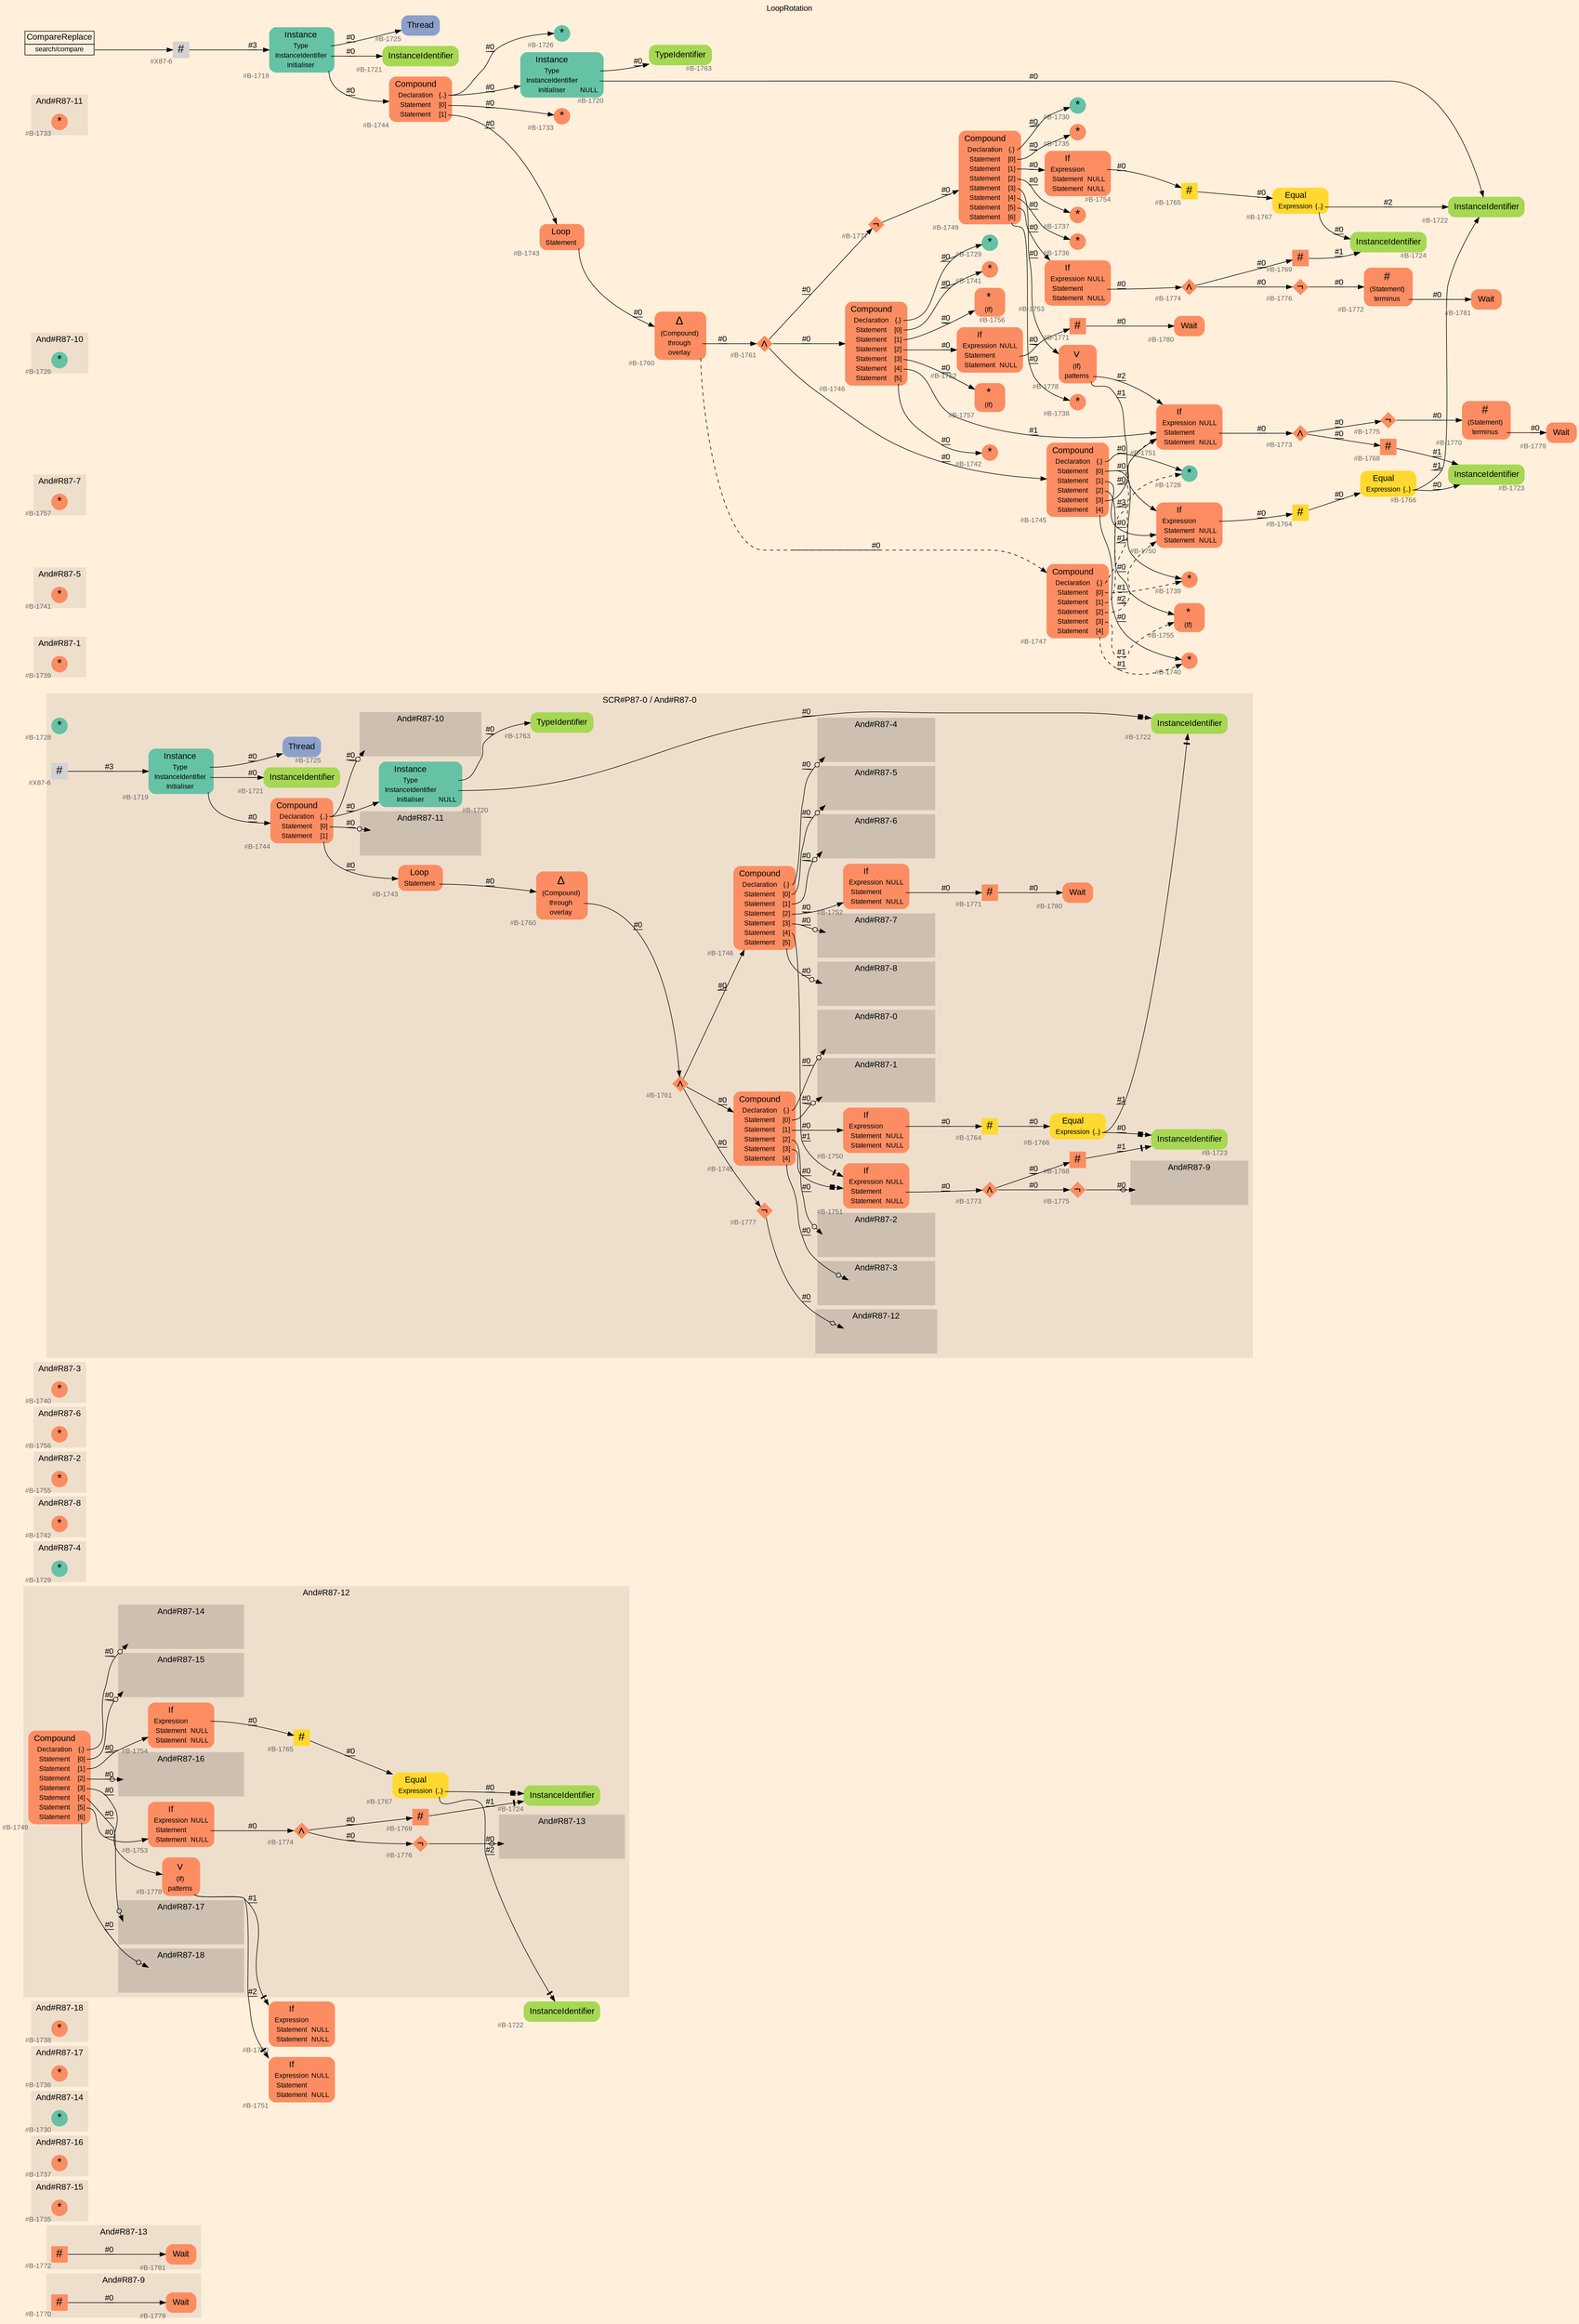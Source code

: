 digraph "LoopRotation" {
label = "LoopRotation"
labelloc = t
graph [
    rankdir = "LR"
    ranksep = 0.3
    bgcolor = antiquewhite1
    color = black
    fontcolor = black
    fontname = "Arial"
];
node [
    fontname = "Arial"
];
edge [
    fontname = "Arial"
];

// -------------------- figure And#R87-9 --------------------
// -------- region And#R87-9 ----------
subgraph "clusterAnd#R87-9" {
    label = "And#R87-9"
    style = "filled"
    color = antiquewhite2
    fontsize = "15"
    // -------- block And#R87-9/#B-1779 ----------
    "And#R87-9/#B-1779" [
        fillcolor = "/set28/2"
        xlabel = "#B-1779"
        fontsize = "12"
        fontcolor = grey40
        shape = "plaintext"
        label = <<TABLE BORDER="0" CELLBORDER="0" CELLSPACING="0">
         <TR><TD><FONT COLOR="black" POINT-SIZE="15">Wait</FONT></TD></TR>
        </TABLE>>
        style = "rounded,filled"
    ];
    
    // -------- block And#R87-9/#B-1770 ----------
    "And#R87-9/#B-1770" [
        fillcolor = "/set28/2"
        xlabel = "#B-1770"
        fontsize = "12"
        fontcolor = grey40
        shape = "square"
        label = <<FONT COLOR="black" POINT-SIZE="20">#</FONT>>
        style = "filled"
        penwidth = 0.0
        fixedsize = true
        width = 0.4
        height = 0.4
    ];
    
}

"And#R87-9/#B-1770" -> "And#R87-9/#B-1779" [
    label = "#0"
    decorate = true
    color = black
    fontcolor = black
];


// -------------------- figure And#R87-13 --------------------
// -------- region And#R87-13 ----------
subgraph "clusterAnd#R87-13" {
    label = "And#R87-13"
    style = "filled"
    color = antiquewhite2
    fontsize = "15"
    // -------- block And#R87-13/#B-1781 ----------
    "And#R87-13/#B-1781" [
        fillcolor = "/set28/2"
        xlabel = "#B-1781"
        fontsize = "12"
        fontcolor = grey40
        shape = "plaintext"
        label = <<TABLE BORDER="0" CELLBORDER="0" CELLSPACING="0">
         <TR><TD><FONT COLOR="black" POINT-SIZE="15">Wait</FONT></TD></TR>
        </TABLE>>
        style = "rounded,filled"
    ];
    
    // -------- block And#R87-13/#B-1772 ----------
    "And#R87-13/#B-1772" [
        fillcolor = "/set28/2"
        xlabel = "#B-1772"
        fontsize = "12"
        fontcolor = grey40
        shape = "square"
        label = <<FONT COLOR="black" POINT-SIZE="20">#</FONT>>
        style = "filled"
        penwidth = 0.0
        fixedsize = true
        width = 0.4
        height = 0.4
    ];
    
}

"And#R87-13/#B-1772" -> "And#R87-13/#B-1781" [
    label = "#0"
    decorate = true
    color = black
    fontcolor = black
];


// -------------------- figure And#R87-15 --------------------
// -------- region And#R87-15 ----------
subgraph "clusterAnd#R87-15" {
    label = "And#R87-15"
    style = "filled"
    color = antiquewhite2
    fontsize = "15"
    // -------- block And#R87-15/#B-1735 ----------
    "And#R87-15/#B-1735" [
        fillcolor = "/set28/2"
        xlabel = "#B-1735"
        fontsize = "12"
        fontcolor = grey40
        shape = "circle"
        label = <<FONT COLOR="black" POINT-SIZE="20">*</FONT>>
        style = "filled"
        penwidth = 0.0
        fixedsize = true
        width = 0.4
        height = 0.4
    ];
    
}


// -------------------- figure And#R87-16 --------------------
// -------- region And#R87-16 ----------
subgraph "clusterAnd#R87-16" {
    label = "And#R87-16"
    style = "filled"
    color = antiquewhite2
    fontsize = "15"
    // -------- block And#R87-16/#B-1737 ----------
    "And#R87-16/#B-1737" [
        fillcolor = "/set28/2"
        xlabel = "#B-1737"
        fontsize = "12"
        fontcolor = grey40
        shape = "circle"
        label = <<FONT COLOR="black" POINT-SIZE="20">*</FONT>>
        style = "filled"
        penwidth = 0.0
        fixedsize = true
        width = 0.4
        height = 0.4
    ];
    
}


// -------------------- figure And#R87-14 --------------------
// -------- region And#R87-14 ----------
subgraph "clusterAnd#R87-14" {
    label = "And#R87-14"
    style = "filled"
    color = antiquewhite2
    fontsize = "15"
    // -------- block And#R87-14/#B-1730 ----------
    "And#R87-14/#B-1730" [
        fillcolor = "/set28/1"
        xlabel = "#B-1730"
        fontsize = "12"
        fontcolor = grey40
        shape = "circle"
        label = <<FONT COLOR="black" POINT-SIZE="20">*</FONT>>
        style = "filled"
        penwidth = 0.0
        fixedsize = true
        width = 0.4
        height = 0.4
    ];
    
}


// -------------------- figure And#R87-17 --------------------
// -------- region And#R87-17 ----------
subgraph "clusterAnd#R87-17" {
    label = "And#R87-17"
    style = "filled"
    color = antiquewhite2
    fontsize = "15"
    // -------- block And#R87-17/#B-1736 ----------
    "And#R87-17/#B-1736" [
        fillcolor = "/set28/2"
        xlabel = "#B-1736"
        fontsize = "12"
        fontcolor = grey40
        shape = "circle"
        label = <<FONT COLOR="black" POINT-SIZE="20">*</FONT>>
        style = "filled"
        penwidth = 0.0
        fixedsize = true
        width = 0.4
        height = 0.4
    ];
    
}


// -------------------- figure And#R87-18 --------------------
// -------- region And#R87-18 ----------
subgraph "clusterAnd#R87-18" {
    label = "And#R87-18"
    style = "filled"
    color = antiquewhite2
    fontsize = "15"
    // -------- block And#R87-18/#B-1738 ----------
    "And#R87-18/#B-1738" [
        fillcolor = "/set28/2"
        xlabel = "#B-1738"
        fontsize = "12"
        fontcolor = grey40
        shape = "circle"
        label = <<FONT COLOR="black" POINT-SIZE="20">*</FONT>>
        style = "filled"
        penwidth = 0.0
        fixedsize = true
        width = 0.4
        height = 0.4
    ];
    
}


// -------------------- figure And#R87-12 --------------------
// -------- region And#R87-12 ----------
subgraph "clusterAnd#R87-12" {
    label = "And#R87-12"
    style = "filled"
    color = antiquewhite2
    fontsize = "15"
    // -------- block And#R87-12/#B-1765 ----------
    "And#R87-12/#B-1765" [
        fillcolor = "/set28/6"
        xlabel = "#B-1765"
        fontsize = "12"
        fontcolor = grey40
        shape = "square"
        label = <<FONT COLOR="black" POINT-SIZE="20">#</FONT>>
        style = "filled"
        penwidth = 0.0
        fixedsize = true
        width = 0.4
        height = 0.4
    ];
    
    // -------- block And#R87-12/#B-1774 ----------
    "And#R87-12/#B-1774" [
        fillcolor = "/set28/2"
        xlabel = "#B-1774"
        fontsize = "12"
        fontcolor = grey40
        shape = "diamond"
        label = <<FONT COLOR="black" POINT-SIZE="20">∧</FONT>>
        style = "filled"
        penwidth = 0.0
        fixedsize = true
        width = 0.4
        height = 0.4
    ];
    
    // -------- block And#R87-12/#B-1776 ----------
    "And#R87-12/#B-1776" [
        fillcolor = "/set28/2"
        xlabel = "#B-1776"
        fontsize = "12"
        fontcolor = grey40
        shape = "diamond"
        label = <<FONT COLOR="black" POINT-SIZE="20">¬</FONT>>
        style = "filled"
        penwidth = 0.0
        fixedsize = true
        width = 0.4
        height = 0.4
    ];
    
    // -------- block And#R87-12/#B-1769 ----------
    "And#R87-12/#B-1769" [
        fillcolor = "/set28/2"
        xlabel = "#B-1769"
        fontsize = "12"
        fontcolor = grey40
        shape = "square"
        label = <<FONT COLOR="black" POINT-SIZE="20">#</FONT>>
        style = "filled"
        penwidth = 0.0
        fixedsize = true
        width = 0.4
        height = 0.4
    ];
    
    // -------- block And#R87-12/#B-1724 ----------
    "And#R87-12/#B-1724" [
        fillcolor = "/set28/5"
        xlabel = "#B-1724"
        fontsize = "12"
        fontcolor = grey40
        shape = "plaintext"
        label = <<TABLE BORDER="0" CELLBORDER="0" CELLSPACING="0">
         <TR><TD><FONT COLOR="black" POINT-SIZE="15">InstanceIdentifier</FONT></TD></TR>
        </TABLE>>
        style = "rounded,filled"
    ];
    
    // -------- block And#R87-12/#B-1754 ----------
    "And#R87-12/#B-1754" [
        fillcolor = "/set28/2"
        xlabel = "#B-1754"
        fontsize = "12"
        fontcolor = grey40
        shape = "plaintext"
        label = <<TABLE BORDER="0" CELLBORDER="0" CELLSPACING="0">
         <TR><TD><FONT COLOR="black" POINT-SIZE="15">If</FONT></TD></TR>
         <TR><TD><FONT COLOR="black" POINT-SIZE="12">Expression</FONT></TD><TD PORT="port0"></TD></TR>
         <TR><TD><FONT COLOR="black" POINT-SIZE="12">Statement</FONT></TD><TD PORT="port1"><FONT COLOR="black" POINT-SIZE="12">NULL</FONT></TD></TR>
         <TR><TD><FONT COLOR="black" POINT-SIZE="12">Statement</FONT></TD><TD PORT="port2"><FONT COLOR="black" POINT-SIZE="12">NULL</FONT></TD></TR>
        </TABLE>>
        style = "rounded,filled"
    ];
    
    // -------- block And#R87-12/#B-1778 ----------
    "And#R87-12/#B-1778" [
        fillcolor = "/set28/2"
        xlabel = "#B-1778"
        fontsize = "12"
        fontcolor = grey40
        shape = "plaintext"
        label = <<TABLE BORDER="0" CELLBORDER="0" CELLSPACING="0">
         <TR><TD><FONT COLOR="black" POINT-SIZE="20">∨</FONT></TD></TR>
         <TR><TD><FONT COLOR="black" POINT-SIZE="12">(If)</FONT></TD><TD PORT="port0"></TD></TR>
         <TR><TD><FONT COLOR="black" POINT-SIZE="12">patterns</FONT></TD><TD PORT="port1"></TD></TR>
        </TABLE>>
        style = "rounded,filled"
    ];
    
    // -------- block And#R87-12/#B-1749 ----------
    "And#R87-12/#B-1749" [
        fillcolor = "/set28/2"
        xlabel = "#B-1749"
        fontsize = "12"
        fontcolor = grey40
        shape = "plaintext"
        label = <<TABLE BORDER="0" CELLBORDER="0" CELLSPACING="0">
         <TR><TD><FONT COLOR="black" POINT-SIZE="15">Compound</FONT></TD></TR>
         <TR><TD><FONT COLOR="black" POINT-SIZE="12">Declaration</FONT></TD><TD PORT="port0"><FONT COLOR="black" POINT-SIZE="12">{.}</FONT></TD></TR>
         <TR><TD><FONT COLOR="black" POINT-SIZE="12">Statement</FONT></TD><TD PORT="port1"><FONT COLOR="black" POINT-SIZE="12">[0]</FONT></TD></TR>
         <TR><TD><FONT COLOR="black" POINT-SIZE="12">Statement</FONT></TD><TD PORT="port2"><FONT COLOR="black" POINT-SIZE="12">[1]</FONT></TD></TR>
         <TR><TD><FONT COLOR="black" POINT-SIZE="12">Statement</FONT></TD><TD PORT="port3"><FONT COLOR="black" POINT-SIZE="12">[2]</FONT></TD></TR>
         <TR><TD><FONT COLOR="black" POINT-SIZE="12">Statement</FONT></TD><TD PORT="port4"><FONT COLOR="black" POINT-SIZE="12">[3]</FONT></TD></TR>
         <TR><TD><FONT COLOR="black" POINT-SIZE="12">Statement</FONT></TD><TD PORT="port5"><FONT COLOR="black" POINT-SIZE="12">[4]</FONT></TD></TR>
         <TR><TD><FONT COLOR="black" POINT-SIZE="12">Statement</FONT></TD><TD PORT="port6"><FONT COLOR="black" POINT-SIZE="12">[5]</FONT></TD></TR>
         <TR><TD><FONT COLOR="black" POINT-SIZE="12">Statement</FONT></TD><TD PORT="port7"><FONT COLOR="black" POINT-SIZE="12">[6]</FONT></TD></TR>
        </TABLE>>
        style = "rounded,filled"
    ];
    
    // -------- block And#R87-12/#B-1753 ----------
    "And#R87-12/#B-1753" [
        fillcolor = "/set28/2"
        xlabel = "#B-1753"
        fontsize = "12"
        fontcolor = grey40
        shape = "plaintext"
        label = <<TABLE BORDER="0" CELLBORDER="0" CELLSPACING="0">
         <TR><TD><FONT COLOR="black" POINT-SIZE="15">If</FONT></TD></TR>
         <TR><TD><FONT COLOR="black" POINT-SIZE="12">Expression</FONT></TD><TD PORT="port0"><FONT COLOR="black" POINT-SIZE="12">NULL</FONT></TD></TR>
         <TR><TD><FONT COLOR="black" POINT-SIZE="12">Statement</FONT></TD><TD PORT="port1"></TD></TR>
         <TR><TD><FONT COLOR="black" POINT-SIZE="12">Statement</FONT></TD><TD PORT="port2"><FONT COLOR="black" POINT-SIZE="12">NULL</FONT></TD></TR>
        </TABLE>>
        style = "rounded,filled"
    ];
    
    // -------- block And#R87-12/#B-1767 ----------
    "And#R87-12/#B-1767" [
        fillcolor = "/set28/6"
        xlabel = "#B-1767"
        fontsize = "12"
        fontcolor = grey40
        shape = "plaintext"
        label = <<TABLE BORDER="0" CELLBORDER="0" CELLSPACING="0">
         <TR><TD><FONT COLOR="black" POINT-SIZE="15">Equal</FONT></TD></TR>
         <TR><TD><FONT COLOR="black" POINT-SIZE="12">Expression</FONT></TD><TD PORT="port0"><FONT COLOR="black" POINT-SIZE="12">{..}</FONT></TD></TR>
        </TABLE>>
        style = "rounded,filled"
    ];
    
    // -------- region And#R87-12/And#R87-13 ----------
    subgraph "clusterAnd#R87-12/And#R87-13" {
        label = "And#R87-13"
        style = "filled"
        color = antiquewhite3
        fontsize = "15"
        // -------- block And#R87-12/And#R87-13/#B-1772 ----------
        "And#R87-12/And#R87-13/#B-1772" [
            fillcolor = "/set28/2"
            xlabel = "#B-1772"
            fontsize = "12"
            fontcolor = grey40
            shape = "none"
            style = "invisible"
        ];
        
    }
    
    // -------- region And#R87-12/And#R87-14 ----------
    subgraph "clusterAnd#R87-12/And#R87-14" {
        label = "And#R87-14"
        style = "filled"
        color = antiquewhite3
        fontsize = "15"
        // -------- block And#R87-12/And#R87-14/#B-1730 ----------
        "And#R87-12/And#R87-14/#B-1730" [
            fillcolor = "/set28/1"
            xlabel = "#B-1730"
            fontsize = "12"
            fontcolor = grey40
            shape = "none"
            style = "invisible"
        ];
        
    }
    
    // -------- region And#R87-12/And#R87-15 ----------
    subgraph "clusterAnd#R87-12/And#R87-15" {
        label = "And#R87-15"
        style = "filled"
        color = antiquewhite3
        fontsize = "15"
        // -------- block And#R87-12/And#R87-15/#B-1735 ----------
        "And#R87-12/And#R87-15/#B-1735" [
            fillcolor = "/set28/2"
            xlabel = "#B-1735"
            fontsize = "12"
            fontcolor = grey40
            shape = "none"
            style = "invisible"
        ];
        
    }
    
    // -------- region And#R87-12/And#R87-16 ----------
    subgraph "clusterAnd#R87-12/And#R87-16" {
        label = "And#R87-16"
        style = "filled"
        color = antiquewhite3
        fontsize = "15"
        // -------- block And#R87-12/And#R87-16/#B-1737 ----------
        "And#R87-12/And#R87-16/#B-1737" [
            fillcolor = "/set28/2"
            xlabel = "#B-1737"
            fontsize = "12"
            fontcolor = grey40
            shape = "none"
            style = "invisible"
        ];
        
    }
    
    // -------- region And#R87-12/And#R87-17 ----------
    subgraph "clusterAnd#R87-12/And#R87-17" {
        label = "And#R87-17"
        style = "filled"
        color = antiquewhite3
        fontsize = "15"
        // -------- block And#R87-12/And#R87-17/#B-1736 ----------
        "And#R87-12/And#R87-17/#B-1736" [
            fillcolor = "/set28/2"
            xlabel = "#B-1736"
            fontsize = "12"
            fontcolor = grey40
            shape = "none"
            style = "invisible"
        ];
        
    }
    
    // -------- region And#R87-12/And#R87-18 ----------
    subgraph "clusterAnd#R87-12/And#R87-18" {
        label = "And#R87-18"
        style = "filled"
        color = antiquewhite3
        fontsize = "15"
        // -------- block And#R87-12/And#R87-18/#B-1738 ----------
        "And#R87-12/And#R87-18/#B-1738" [
            fillcolor = "/set28/2"
            xlabel = "#B-1738"
            fontsize = "12"
            fontcolor = grey40
            shape = "none"
            style = "invisible"
        ];
        
    }
    
}

// -------- block And#R87-12/#B-1750 ----------
"And#R87-12/#B-1750" [
    fillcolor = "/set28/2"
    xlabel = "#B-1750"
    fontsize = "12"
    fontcolor = grey40
    shape = "plaintext"
    label = <<TABLE BORDER="0" CELLBORDER="0" CELLSPACING="0">
     <TR><TD><FONT COLOR="black" POINT-SIZE="15">If</FONT></TD></TR>
     <TR><TD><FONT COLOR="black" POINT-SIZE="12">Expression</FONT></TD><TD PORT="port0"></TD></TR>
     <TR><TD><FONT COLOR="black" POINT-SIZE="12">Statement</FONT></TD><TD PORT="port1"><FONT COLOR="black" POINT-SIZE="12">NULL</FONT></TD></TR>
     <TR><TD><FONT COLOR="black" POINT-SIZE="12">Statement</FONT></TD><TD PORT="port2"><FONT COLOR="black" POINT-SIZE="12">NULL</FONT></TD></TR>
    </TABLE>>
    style = "rounded,filled"
];

// -------- block And#R87-12/#B-1722 ----------
"And#R87-12/#B-1722" [
    fillcolor = "/set28/5"
    xlabel = "#B-1722"
    fontsize = "12"
    fontcolor = grey40
    shape = "plaintext"
    label = <<TABLE BORDER="0" CELLBORDER="0" CELLSPACING="0">
     <TR><TD><FONT COLOR="black" POINT-SIZE="15">InstanceIdentifier</FONT></TD></TR>
    </TABLE>>
    style = "rounded,filled"
];

// -------- block And#R87-12/#B-1751 ----------
"And#R87-12/#B-1751" [
    fillcolor = "/set28/2"
    xlabel = "#B-1751"
    fontsize = "12"
    fontcolor = grey40
    shape = "plaintext"
    label = <<TABLE BORDER="0" CELLBORDER="0" CELLSPACING="0">
     <TR><TD><FONT COLOR="black" POINT-SIZE="15">If</FONT></TD></TR>
     <TR><TD><FONT COLOR="black" POINT-SIZE="12">Expression</FONT></TD><TD PORT="port0"><FONT COLOR="black" POINT-SIZE="12">NULL</FONT></TD></TR>
     <TR><TD><FONT COLOR="black" POINT-SIZE="12">Statement</FONT></TD><TD PORT="port1"></TD></TR>
     <TR><TD><FONT COLOR="black" POINT-SIZE="12">Statement</FONT></TD><TD PORT="port2"><FONT COLOR="black" POINT-SIZE="12">NULL</FONT></TD></TR>
    </TABLE>>
    style = "rounded,filled"
];

"And#R87-12/#B-1765" -> "And#R87-12/#B-1767" [
    label = "#0"
    decorate = true
    color = black
    fontcolor = black
];

"And#R87-12/#B-1774" -> "And#R87-12/#B-1769" [
    label = "#0"
    decorate = true
    color = black
    fontcolor = black
];

"And#R87-12/#B-1774" -> "And#R87-12/#B-1776" [
    label = "#0"
    decorate = true
    color = black
    fontcolor = black
];

"And#R87-12/#B-1776" -> "And#R87-12/And#R87-13/#B-1772" [
    arrowhead="normalnoneodiamond"
    label = "#0"
    decorate = true
    color = black
    fontcolor = black
];

"And#R87-12/#B-1769" -> "And#R87-12/#B-1724" [
    arrowhead="normalnonetee"
    label = "#1"
    decorate = true
    color = black
    fontcolor = black
];

"And#R87-12/#B-1754":port0 -> "And#R87-12/#B-1765" [
    label = "#0"
    decorate = true
    color = black
    fontcolor = black
];

"And#R87-12/#B-1778":port1 -> "And#R87-12/#B-1750" [
    arrowhead="normalnonetee"
    label = "#1"
    decorate = true
    color = black
    fontcolor = black
];

"And#R87-12/#B-1778":port1 -> "And#R87-12/#B-1751" [
    arrowhead="normalnonetee"
    label = "#2"
    decorate = true
    color = black
    fontcolor = black
];

"And#R87-12/#B-1749":port0 -> "And#R87-12/And#R87-14/#B-1730" [
    arrowhead="normalnoneodot"
    label = "#0"
    decorate = true
    color = black
    fontcolor = black
];

"And#R87-12/#B-1749":port1 -> "And#R87-12/And#R87-15/#B-1735" [
    arrowhead="normalnoneodot"
    label = "#0"
    decorate = true
    color = black
    fontcolor = black
];

"And#R87-12/#B-1749":port2 -> "And#R87-12/#B-1754" [
    label = "#0"
    decorate = true
    color = black
    fontcolor = black
];

"And#R87-12/#B-1749":port3 -> "And#R87-12/And#R87-16/#B-1737" [
    arrowhead="normalnoneodot"
    label = "#0"
    decorate = true
    color = black
    fontcolor = black
];

"And#R87-12/#B-1749":port4 -> "And#R87-12/#B-1778" [
    label = "#0"
    decorate = true
    color = black
    fontcolor = black
];

"And#R87-12/#B-1749":port5 -> "And#R87-12/And#R87-17/#B-1736" [
    arrowhead="normalnoneodot"
    label = "#0"
    decorate = true
    color = black
    fontcolor = black
];

"And#R87-12/#B-1749":port6 -> "And#R87-12/#B-1753" [
    label = "#0"
    decorate = true
    color = black
    fontcolor = black
];

"And#R87-12/#B-1749":port7 -> "And#R87-12/And#R87-18/#B-1738" [
    arrowhead="normalnoneodot"
    label = "#0"
    decorate = true
    color = black
    fontcolor = black
];

"And#R87-12/#B-1753":port1 -> "And#R87-12/#B-1774" [
    label = "#0"
    decorate = true
    color = black
    fontcolor = black
];

"And#R87-12/#B-1767":port0 -> "And#R87-12/#B-1722" [
    arrowhead="normalnonetee"
    label = "#2"
    decorate = true
    color = black
    fontcolor = black
];

"And#R87-12/#B-1767":port0 -> "And#R87-12/#B-1724" [
    arrowhead="normalnonebox"
    label = "#0"
    decorate = true
    color = black
    fontcolor = black
];


// -------------------- figure And#R87-4 --------------------
// -------- region And#R87-4 ----------
subgraph "clusterAnd#R87-4" {
    label = "And#R87-4"
    style = "filled"
    color = antiquewhite2
    fontsize = "15"
    // -------- block And#R87-4/#B-1729 ----------
    "And#R87-4/#B-1729" [
        fillcolor = "/set28/1"
        xlabel = "#B-1729"
        fontsize = "12"
        fontcolor = grey40
        shape = "circle"
        label = <<FONT COLOR="black" POINT-SIZE="20">*</FONT>>
        style = "filled"
        penwidth = 0.0
        fixedsize = true
        width = 0.4
        height = 0.4
    ];
    
}


// -------------------- figure And#R87-8 --------------------
// -------- region And#R87-8 ----------
subgraph "clusterAnd#R87-8" {
    label = "And#R87-8"
    style = "filled"
    color = antiquewhite2
    fontsize = "15"
    // -------- block And#R87-8/#B-1742 ----------
    "And#R87-8/#B-1742" [
        fillcolor = "/set28/2"
        xlabel = "#B-1742"
        fontsize = "12"
        fontcolor = grey40
        shape = "circle"
        label = <<FONT COLOR="black" POINT-SIZE="20">*</FONT>>
        style = "filled"
        penwidth = 0.0
        fixedsize = true
        width = 0.4
        height = 0.4
    ];
    
}


// -------------------- figure And#R87-2 --------------------
// -------- region And#R87-2 ----------
subgraph "clusterAnd#R87-2" {
    label = "And#R87-2"
    style = "filled"
    color = antiquewhite2
    fontsize = "15"
    // -------- block And#R87-2/#B-1755 ----------
    "And#R87-2/#B-1755" [
        fillcolor = "/set28/2"
        xlabel = "#B-1755"
        fontsize = "12"
        fontcolor = grey40
        shape = "circle"
        label = <<FONT COLOR="black" POINT-SIZE="20">*</FONT>>
        style = "filled"
        penwidth = 0.0
        fixedsize = true
        width = 0.4
        height = 0.4
    ];
    
}


// -------------------- figure And#R87-6 --------------------
// -------- region And#R87-6 ----------
subgraph "clusterAnd#R87-6" {
    label = "And#R87-6"
    style = "filled"
    color = antiquewhite2
    fontsize = "15"
    // -------- block And#R87-6/#B-1756 ----------
    "And#R87-6/#B-1756" [
        fillcolor = "/set28/2"
        xlabel = "#B-1756"
        fontsize = "12"
        fontcolor = grey40
        shape = "circle"
        label = <<FONT COLOR="black" POINT-SIZE="20">*</FONT>>
        style = "filled"
        penwidth = 0.0
        fixedsize = true
        width = 0.4
        height = 0.4
    ];
    
}


// -------------------- figure And#R87-3 --------------------
// -------- region And#R87-3 ----------
subgraph "clusterAnd#R87-3" {
    label = "And#R87-3"
    style = "filled"
    color = antiquewhite2
    fontsize = "15"
    // -------- block And#R87-3/#B-1740 ----------
    "And#R87-3/#B-1740" [
        fillcolor = "/set28/2"
        xlabel = "#B-1740"
        fontsize = "12"
        fontcolor = grey40
        shape = "circle"
        label = <<FONT COLOR="black" POINT-SIZE="20">*</FONT>>
        style = "filled"
        penwidth = 0.0
        fixedsize = true
        width = 0.4
        height = 0.4
    ];
    
}


// -------------------- figure And#R87-0 --------------------
// -------- region And#R87-0 ----------
subgraph "clusterAnd#R87-0" {
    label = "And#R87-0"
    style = "filled"
    color = antiquewhite2
    fontsize = "15"
    // -------- block And#R87-0/#B-1728 ----------
    "And#R87-0/#B-1728" [
        fillcolor = "/set28/1"
        xlabel = "#B-1728"
        fontsize = "12"
        fontcolor = grey40
        shape = "circle"
        label = <<FONT COLOR="black" POINT-SIZE="20">*</FONT>>
        style = "filled"
        penwidth = 0.0
        fixedsize = true
        width = 0.4
        height = 0.4
    ];
    
}


// -------------------- figure And#R87-1 --------------------
// -------- region And#R87-1 ----------
subgraph "clusterAnd#R87-1" {
    label = "And#R87-1"
    style = "filled"
    color = antiquewhite2
    fontsize = "15"
    // -------- block And#R87-1/#B-1739 ----------
    "And#R87-1/#B-1739" [
        fillcolor = "/set28/2"
        xlabel = "#B-1739"
        fontsize = "12"
        fontcolor = grey40
        shape = "circle"
        label = <<FONT COLOR="black" POINT-SIZE="20">*</FONT>>
        style = "filled"
        penwidth = 0.0
        fixedsize = true
        width = 0.4
        height = 0.4
    ];
    
}


// -------------------- figure And#R87-5 --------------------
// -------- region And#R87-5 ----------
subgraph "clusterAnd#R87-5" {
    label = "And#R87-5"
    style = "filled"
    color = antiquewhite2
    fontsize = "15"
    // -------- block And#R87-5/#B-1741 ----------
    "And#R87-5/#B-1741" [
        fillcolor = "/set28/2"
        xlabel = "#B-1741"
        fontsize = "12"
        fontcolor = grey40
        shape = "circle"
        label = <<FONT COLOR="black" POINT-SIZE="20">*</FONT>>
        style = "filled"
        penwidth = 0.0
        fixedsize = true
        width = 0.4
        height = 0.4
    ];
    
}


// -------------------- figure And#R87-7 --------------------
// -------- region And#R87-7 ----------
subgraph "clusterAnd#R87-7" {
    label = "And#R87-7"
    style = "filled"
    color = antiquewhite2
    fontsize = "15"
    // -------- block And#R87-7/#B-1757 ----------
    "And#R87-7/#B-1757" [
        fillcolor = "/set28/2"
        xlabel = "#B-1757"
        fontsize = "12"
        fontcolor = grey40
        shape = "circle"
        label = <<FONT COLOR="black" POINT-SIZE="20">*</FONT>>
        style = "filled"
        penwidth = 0.0
        fixedsize = true
        width = 0.4
        height = 0.4
    ];
    
}


// -------------------- figure And#R87-10 --------------------
// -------- region And#R87-10 ----------
subgraph "clusterAnd#R87-10" {
    label = "And#R87-10"
    style = "filled"
    color = antiquewhite2
    fontsize = "15"
    // -------- block And#R87-10/#B-1726 ----------
    "And#R87-10/#B-1726" [
        fillcolor = "/set28/1"
        xlabel = "#B-1726"
        fontsize = "12"
        fontcolor = grey40
        shape = "circle"
        label = <<FONT COLOR="black" POINT-SIZE="20">*</FONT>>
        style = "filled"
        penwidth = 0.0
        fixedsize = true
        width = 0.4
        height = 0.4
    ];
    
}


// -------------------- figure And#R87-11 --------------------
// -------- region And#R87-11 ----------
subgraph "clusterAnd#R87-11" {
    label = "And#R87-11"
    style = "filled"
    color = antiquewhite2
    fontsize = "15"
    // -------- block And#R87-11/#B-1733 ----------
    "And#R87-11/#B-1733" [
        fillcolor = "/set28/2"
        xlabel = "#B-1733"
        fontsize = "12"
        fontcolor = grey40
        shape = "circle"
        label = <<FONT COLOR="black" POINT-SIZE="20">*</FONT>>
        style = "filled"
        penwidth = 0.0
        fixedsize = true
        width = 0.4
        height = 0.4
    ];
    
}


// -------------------- figure And#R87-0 --------------------
// -------- region And#R87-0 ----------
subgraph "clusterAnd#R87-0" {
    label = "SCR#P87-0 / And#R87-0"
    style = "filled"
    color = antiquewhite2
    fontsize = "15"
    // -------- block And#R87-0/#B-1764 ----------
    "And#R87-0/#B-1764" [
        fillcolor = "/set28/6"
        xlabel = "#B-1764"
        fontsize = "12"
        fontcolor = grey40
        shape = "square"
        label = <<FONT COLOR="black" POINT-SIZE="20">#</FONT>>
        style = "filled"
        penwidth = 0.0
        fixedsize = true
        width = 0.4
        height = 0.4
    ];
    
    // -------- block And#R87-0/#B-1745 ----------
    "And#R87-0/#B-1745" [
        fillcolor = "/set28/2"
        xlabel = "#B-1745"
        fontsize = "12"
        fontcolor = grey40
        shape = "plaintext"
        label = <<TABLE BORDER="0" CELLBORDER="0" CELLSPACING="0">
         <TR><TD><FONT COLOR="black" POINT-SIZE="15">Compound</FONT></TD></TR>
         <TR><TD><FONT COLOR="black" POINT-SIZE="12">Declaration</FONT></TD><TD PORT="port0"><FONT COLOR="black" POINT-SIZE="12">{.}</FONT></TD></TR>
         <TR><TD><FONT COLOR="black" POINT-SIZE="12">Statement</FONT></TD><TD PORT="port1"><FONT COLOR="black" POINT-SIZE="12">[0]</FONT></TD></TR>
         <TR><TD><FONT COLOR="black" POINT-SIZE="12">Statement</FONT></TD><TD PORT="port2"><FONT COLOR="black" POINT-SIZE="12">[1]</FONT></TD></TR>
         <TR><TD><FONT COLOR="black" POINT-SIZE="12">Statement</FONT></TD><TD PORT="port3"><FONT COLOR="black" POINT-SIZE="12">[2]</FONT></TD></TR>
         <TR><TD><FONT COLOR="black" POINT-SIZE="12">Statement</FONT></TD><TD PORT="port4"><FONT COLOR="black" POINT-SIZE="12">[3]</FONT></TD></TR>
         <TR><TD><FONT COLOR="black" POINT-SIZE="12">Statement</FONT></TD><TD PORT="port5"><FONT COLOR="black" POINT-SIZE="12">[4]</FONT></TD></TR>
        </TABLE>>
        style = "rounded,filled"
    ];
    
    // -------- block And#R87-0/#B-1743 ----------
    "And#R87-0/#B-1743" [
        fillcolor = "/set28/2"
        xlabel = "#B-1743"
        fontsize = "12"
        fontcolor = grey40
        shape = "plaintext"
        label = <<TABLE BORDER="0" CELLBORDER="0" CELLSPACING="0">
         <TR><TD><FONT COLOR="black" POINT-SIZE="15">Loop</FONT></TD></TR>
         <TR><TD><FONT COLOR="black" POINT-SIZE="12">Statement</FONT></TD><TD PORT="port0"></TD></TR>
        </TABLE>>
        style = "rounded,filled"
    ];
    
    // -------- block And#R87-0/#B-1750 ----------
    "And#R87-0/#B-1750" [
        fillcolor = "/set28/2"
        xlabel = "#B-1750"
        fontsize = "12"
        fontcolor = grey40
        shape = "plaintext"
        label = <<TABLE BORDER="0" CELLBORDER="0" CELLSPACING="0">
         <TR><TD><FONT COLOR="black" POINT-SIZE="15">If</FONT></TD></TR>
         <TR><TD><FONT COLOR="black" POINT-SIZE="12">Expression</FONT></TD><TD PORT="port0"></TD></TR>
         <TR><TD><FONT COLOR="black" POINT-SIZE="12">Statement</FONT></TD><TD PORT="port1"><FONT COLOR="black" POINT-SIZE="12">NULL</FONT></TD></TR>
         <TR><TD><FONT COLOR="black" POINT-SIZE="12">Statement</FONT></TD><TD PORT="port2"><FONT COLOR="black" POINT-SIZE="12">NULL</FONT></TD></TR>
        </TABLE>>
        style = "rounded,filled"
    ];
    
    // -------- block And#R87-0/#B-1780 ----------
    "And#R87-0/#B-1780" [
        fillcolor = "/set28/2"
        xlabel = "#B-1780"
        fontsize = "12"
        fontcolor = grey40
        shape = "plaintext"
        label = <<TABLE BORDER="0" CELLBORDER="0" CELLSPACING="0">
         <TR><TD><FONT COLOR="black" POINT-SIZE="15">Wait</FONT></TD></TR>
        </TABLE>>
        style = "rounded,filled"
    ];
    
    // -------- block And#R87-0/#B-1720 ----------
    "And#R87-0/#B-1720" [
        fillcolor = "/set28/1"
        xlabel = "#B-1720"
        fontsize = "12"
        fontcolor = grey40
        shape = "plaintext"
        label = <<TABLE BORDER="0" CELLBORDER="0" CELLSPACING="0">
         <TR><TD><FONT COLOR="black" POINT-SIZE="15">Instance</FONT></TD></TR>
         <TR><TD><FONT COLOR="black" POINT-SIZE="12">Type</FONT></TD><TD PORT="port0"></TD></TR>
         <TR><TD><FONT COLOR="black" POINT-SIZE="12">InstanceIdentifier</FONT></TD><TD PORT="port1"></TD></TR>
         <TR><TD><FONT COLOR="black" POINT-SIZE="12">Initialiser</FONT></TD><TD PORT="port2"><FONT COLOR="black" POINT-SIZE="12">NULL</FONT></TD></TR>
        </TABLE>>
        style = "rounded,filled"
    ];
    
    // -------- block And#R87-0/#B-1760 ----------
    "And#R87-0/#B-1760" [
        fillcolor = "/set28/2"
        xlabel = "#B-1760"
        fontsize = "12"
        fontcolor = grey40
        shape = "plaintext"
        label = <<TABLE BORDER="0" CELLBORDER="0" CELLSPACING="0">
         <TR><TD><FONT COLOR="black" POINT-SIZE="20">Δ</FONT></TD></TR>
         <TR><TD><FONT COLOR="black" POINT-SIZE="12">(Compound)</FONT></TD><TD PORT="port0"></TD></TR>
         <TR><TD><FONT COLOR="black" POINT-SIZE="12">through</FONT></TD><TD PORT="port1"></TD></TR>
         <TR><TD><FONT COLOR="black" POINT-SIZE="12">overlay</FONT></TD><TD PORT="port2"></TD></TR>
        </TABLE>>
        style = "rounded,filled"
    ];
    
    // -------- block And#R87-0/#B-1773 ----------
    "And#R87-0/#B-1773" [
        fillcolor = "/set28/2"
        xlabel = "#B-1773"
        fontsize = "12"
        fontcolor = grey40
        shape = "diamond"
        label = <<FONT COLOR="black" POINT-SIZE="20">∧</FONT>>
        style = "filled"
        penwidth = 0.0
        fixedsize = true
        width = 0.4
        height = 0.4
    ];
    
    // -------- block And#R87-0/#X87-6 ----------
    "And#R87-0/#X87-6" [
        xlabel = "#X87-6"
        fontsize = "12"
        fontcolor = grey40
        shape = "square"
        label = <<FONT COLOR="black" POINT-SIZE="20">#</FONT>>
        style = "filled"
        penwidth = 0.0
        fixedsize = true
        width = 0.4
        height = 0.4
    ];
    
    // -------- block And#R87-0/#B-1768 ----------
    "And#R87-0/#B-1768" [
        fillcolor = "/set28/2"
        xlabel = "#B-1768"
        fontsize = "12"
        fontcolor = grey40
        shape = "square"
        label = <<FONT COLOR="black" POINT-SIZE="20">#</FONT>>
        style = "filled"
        penwidth = 0.0
        fixedsize = true
        width = 0.4
        height = 0.4
    ];
    
    // -------- block And#R87-0/#B-1766 ----------
    "And#R87-0/#B-1766" [
        fillcolor = "/set28/6"
        xlabel = "#B-1766"
        fontsize = "12"
        fontcolor = grey40
        shape = "plaintext"
        label = <<TABLE BORDER="0" CELLBORDER="0" CELLSPACING="0">
         <TR><TD><FONT COLOR="black" POINT-SIZE="15">Equal</FONT></TD></TR>
         <TR><TD><FONT COLOR="black" POINT-SIZE="12">Expression</FONT></TD><TD PORT="port0"><FONT COLOR="black" POINT-SIZE="12">{..}</FONT></TD></TR>
        </TABLE>>
        style = "rounded,filled"
    ];
    
    // -------- block And#R87-0/#B-1775 ----------
    "And#R87-0/#B-1775" [
        fillcolor = "/set28/2"
        xlabel = "#B-1775"
        fontsize = "12"
        fontcolor = grey40
        shape = "diamond"
        label = <<FONT COLOR="black" POINT-SIZE="20">¬</FONT>>
        style = "filled"
        penwidth = 0.0
        fixedsize = true
        width = 0.4
        height = 0.4
    ];
    
    // -------- block And#R87-0/#B-1746 ----------
    "And#R87-0/#B-1746" [
        fillcolor = "/set28/2"
        xlabel = "#B-1746"
        fontsize = "12"
        fontcolor = grey40
        shape = "plaintext"
        label = <<TABLE BORDER="0" CELLBORDER="0" CELLSPACING="0">
         <TR><TD><FONT COLOR="black" POINT-SIZE="15">Compound</FONT></TD></TR>
         <TR><TD><FONT COLOR="black" POINT-SIZE="12">Declaration</FONT></TD><TD PORT="port0"><FONT COLOR="black" POINT-SIZE="12">{.}</FONT></TD></TR>
         <TR><TD><FONT COLOR="black" POINT-SIZE="12">Statement</FONT></TD><TD PORT="port1"><FONT COLOR="black" POINT-SIZE="12">[0]</FONT></TD></TR>
         <TR><TD><FONT COLOR="black" POINT-SIZE="12">Statement</FONT></TD><TD PORT="port2"><FONT COLOR="black" POINT-SIZE="12">[1]</FONT></TD></TR>
         <TR><TD><FONT COLOR="black" POINT-SIZE="12">Statement</FONT></TD><TD PORT="port3"><FONT COLOR="black" POINT-SIZE="12">[2]</FONT></TD></TR>
         <TR><TD><FONT COLOR="black" POINT-SIZE="12">Statement</FONT></TD><TD PORT="port4"><FONT COLOR="black" POINT-SIZE="12">[3]</FONT></TD></TR>
         <TR><TD><FONT COLOR="black" POINT-SIZE="12">Statement</FONT></TD><TD PORT="port5"><FONT COLOR="black" POINT-SIZE="12">[4]</FONT></TD></TR>
         <TR><TD><FONT COLOR="black" POINT-SIZE="12">Statement</FONT></TD><TD PORT="port6"><FONT COLOR="black" POINT-SIZE="12">[5]</FONT></TD></TR>
        </TABLE>>
        style = "rounded,filled"
    ];
    
    // -------- block And#R87-0/#B-1771 ----------
    "And#R87-0/#B-1771" [
        fillcolor = "/set28/2"
        xlabel = "#B-1771"
        fontsize = "12"
        fontcolor = grey40
        shape = "square"
        label = <<FONT COLOR="black" POINT-SIZE="20">#</FONT>>
        style = "filled"
        penwidth = 0.0
        fixedsize = true
        width = 0.4
        height = 0.4
    ];
    
    // -------- block And#R87-0/#B-1725 ----------
    "And#R87-0/#B-1725" [
        fillcolor = "/set28/3"
        xlabel = "#B-1725"
        fontsize = "12"
        fontcolor = grey40
        shape = "plaintext"
        label = <<TABLE BORDER="0" CELLBORDER="0" CELLSPACING="0">
         <TR><TD><FONT COLOR="black" POINT-SIZE="15">Thread</FONT></TD></TR>
        </TABLE>>
        style = "rounded,filled"
    ];
    
    // -------- block And#R87-0/#B-1751 ----------
    "And#R87-0/#B-1751" [
        fillcolor = "/set28/2"
        xlabel = "#B-1751"
        fontsize = "12"
        fontcolor = grey40
        shape = "plaintext"
        label = <<TABLE BORDER="0" CELLBORDER="0" CELLSPACING="0">
         <TR><TD><FONT COLOR="black" POINT-SIZE="15">If</FONT></TD></TR>
         <TR><TD><FONT COLOR="black" POINT-SIZE="12">Expression</FONT></TD><TD PORT="port0"><FONT COLOR="black" POINT-SIZE="12">NULL</FONT></TD></TR>
         <TR><TD><FONT COLOR="black" POINT-SIZE="12">Statement</FONT></TD><TD PORT="port1"></TD></TR>
         <TR><TD><FONT COLOR="black" POINT-SIZE="12">Statement</FONT></TD><TD PORT="port2"><FONT COLOR="black" POINT-SIZE="12">NULL</FONT></TD></TR>
        </TABLE>>
        style = "rounded,filled"
    ];
    
    // -------- block And#R87-0/#B-1723 ----------
    "And#R87-0/#B-1723" [
        fillcolor = "/set28/5"
        xlabel = "#B-1723"
        fontsize = "12"
        fontcolor = grey40
        shape = "plaintext"
        label = <<TABLE BORDER="0" CELLBORDER="0" CELLSPACING="0">
         <TR><TD><FONT COLOR="black" POINT-SIZE="15">InstanceIdentifier</FONT></TD></TR>
        </TABLE>>
        style = "rounded,filled"
    ];
    
    // -------- block And#R87-0/#B-1752 ----------
    "And#R87-0/#B-1752" [
        fillcolor = "/set28/2"
        xlabel = "#B-1752"
        fontsize = "12"
        fontcolor = grey40
        shape = "plaintext"
        label = <<TABLE BORDER="0" CELLBORDER="0" CELLSPACING="0">
         <TR><TD><FONT COLOR="black" POINT-SIZE="15">If</FONT></TD></TR>
         <TR><TD><FONT COLOR="black" POINT-SIZE="12">Expression</FONT></TD><TD PORT="port0"><FONT COLOR="black" POINT-SIZE="12">NULL</FONT></TD></TR>
         <TR><TD><FONT COLOR="black" POINT-SIZE="12">Statement</FONT></TD><TD PORT="port1"></TD></TR>
         <TR><TD><FONT COLOR="black" POINT-SIZE="12">Statement</FONT></TD><TD PORT="port2"><FONT COLOR="black" POINT-SIZE="12">NULL</FONT></TD></TR>
        </TABLE>>
        style = "rounded,filled"
    ];
    
    // -------- block And#R87-0/#B-1777 ----------
    "And#R87-0/#B-1777" [
        fillcolor = "/set28/2"
        xlabel = "#B-1777"
        fontsize = "12"
        fontcolor = grey40
        shape = "diamond"
        label = <<FONT COLOR="black" POINT-SIZE="20">¬</FONT>>
        style = "filled"
        penwidth = 0.0
        fixedsize = true
        width = 0.4
        height = 0.4
    ];
    
    // -------- block And#R87-0/#B-1722 ----------
    "And#R87-0/#B-1722" [
        fillcolor = "/set28/5"
        xlabel = "#B-1722"
        fontsize = "12"
        fontcolor = grey40
        shape = "plaintext"
        label = <<TABLE BORDER="0" CELLBORDER="0" CELLSPACING="0">
         <TR><TD><FONT COLOR="black" POINT-SIZE="15">InstanceIdentifier</FONT></TD></TR>
        </TABLE>>
        style = "rounded,filled"
    ];
    
    // -------- block And#R87-0/#B-1761 ----------
    "And#R87-0/#B-1761" [
        fillcolor = "/set28/2"
        xlabel = "#B-1761"
        fontsize = "12"
        fontcolor = grey40
        shape = "diamond"
        label = <<FONT COLOR="black" POINT-SIZE="20">∧</FONT>>
        style = "filled"
        penwidth = 0.0
        fixedsize = true
        width = 0.4
        height = 0.4
    ];
    
    // -------- block And#R87-0/#B-1763 ----------
    "And#R87-0/#B-1763" [
        fillcolor = "/set28/5"
        xlabel = "#B-1763"
        fontsize = "12"
        fontcolor = grey40
        shape = "plaintext"
        label = <<TABLE BORDER="0" CELLBORDER="0" CELLSPACING="0">
         <TR><TD><FONT COLOR="black" POINT-SIZE="15">TypeIdentifier</FONT></TD></TR>
        </TABLE>>
        style = "rounded,filled"
    ];
    
    // -------- block And#R87-0/#B-1744 ----------
    "And#R87-0/#B-1744" [
        fillcolor = "/set28/2"
        xlabel = "#B-1744"
        fontsize = "12"
        fontcolor = grey40
        shape = "plaintext"
        label = <<TABLE BORDER="0" CELLBORDER="0" CELLSPACING="0">
         <TR><TD><FONT COLOR="black" POINT-SIZE="15">Compound</FONT></TD></TR>
         <TR><TD><FONT COLOR="black" POINT-SIZE="12">Declaration</FONT></TD><TD PORT="port0"><FONT COLOR="black" POINT-SIZE="12">{..}</FONT></TD></TR>
         <TR><TD><FONT COLOR="black" POINT-SIZE="12">Statement</FONT></TD><TD PORT="port1"><FONT COLOR="black" POINT-SIZE="12">[0]</FONT></TD></TR>
         <TR><TD><FONT COLOR="black" POINT-SIZE="12">Statement</FONT></TD><TD PORT="port2"><FONT COLOR="black" POINT-SIZE="12">[1]</FONT></TD></TR>
        </TABLE>>
        style = "rounded,filled"
    ];
    
    // -------- block And#R87-0/#B-1719 ----------
    "And#R87-0/#B-1719" [
        fillcolor = "/set28/1"
        xlabel = "#B-1719"
        fontsize = "12"
        fontcolor = grey40
        shape = "plaintext"
        label = <<TABLE BORDER="0" CELLBORDER="0" CELLSPACING="0">
         <TR><TD><FONT COLOR="black" POINT-SIZE="15">Instance</FONT></TD></TR>
         <TR><TD><FONT COLOR="black" POINT-SIZE="12">Type</FONT></TD><TD PORT="port0"></TD></TR>
         <TR><TD><FONT COLOR="black" POINT-SIZE="12">InstanceIdentifier</FONT></TD><TD PORT="port1"></TD></TR>
         <TR><TD><FONT COLOR="black" POINT-SIZE="12">Initialiser</FONT></TD><TD PORT="port2"></TD></TR>
        </TABLE>>
        style = "rounded,filled"
    ];
    
    // -------- block And#R87-0/#B-1721 ----------
    "And#R87-0/#B-1721" [
        fillcolor = "/set28/5"
        xlabel = "#B-1721"
        fontsize = "12"
        fontcolor = grey40
        shape = "plaintext"
        label = <<TABLE BORDER="0" CELLBORDER="0" CELLSPACING="0">
         <TR><TD><FONT COLOR="black" POINT-SIZE="15">InstanceIdentifier</FONT></TD></TR>
        </TABLE>>
        style = "rounded,filled"
    ];
    
    // -------- region And#R87-0/And#R87-0 ----------
    subgraph "clusterAnd#R87-0/And#R87-0" {
        label = "And#R87-0"
        style = "filled"
        color = antiquewhite3
        fontsize = "15"
        // -------- block And#R87-0/And#R87-0/#B-1728 ----------
        "And#R87-0/And#R87-0/#B-1728" [
            fillcolor = "/set28/1"
            xlabel = "#B-1728"
            fontsize = "12"
            fontcolor = grey40
            shape = "none"
            style = "invisible"
        ];
        
    }
    
    // -------- region And#R87-0/And#R87-1 ----------
    subgraph "clusterAnd#R87-0/And#R87-1" {
        label = "And#R87-1"
        style = "filled"
        color = antiquewhite3
        fontsize = "15"
        // -------- block And#R87-0/And#R87-1/#B-1739 ----------
        "And#R87-0/And#R87-1/#B-1739" [
            fillcolor = "/set28/2"
            xlabel = "#B-1739"
            fontsize = "12"
            fontcolor = grey40
            shape = "none"
            style = "invisible"
        ];
        
    }
    
    // -------- region And#R87-0/And#R87-2 ----------
    subgraph "clusterAnd#R87-0/And#R87-2" {
        label = "And#R87-2"
        style = "filled"
        color = antiquewhite3
        fontsize = "15"
        // -------- block And#R87-0/And#R87-2/#B-1755 ----------
        "And#R87-0/And#R87-2/#B-1755" [
            fillcolor = "/set28/2"
            xlabel = "#B-1755"
            fontsize = "12"
            fontcolor = grey40
            shape = "none"
            style = "invisible"
        ];
        
    }
    
    // -------- region And#R87-0/And#R87-3 ----------
    subgraph "clusterAnd#R87-0/And#R87-3" {
        label = "And#R87-3"
        style = "filled"
        color = antiquewhite3
        fontsize = "15"
        // -------- block And#R87-0/And#R87-3/#B-1740 ----------
        "And#R87-0/And#R87-3/#B-1740" [
            fillcolor = "/set28/2"
            xlabel = "#B-1740"
            fontsize = "12"
            fontcolor = grey40
            shape = "none"
            style = "invisible"
        ];
        
    }
    
    // -------- region And#R87-0/And#R87-4 ----------
    subgraph "clusterAnd#R87-0/And#R87-4" {
        label = "And#R87-4"
        style = "filled"
        color = antiquewhite3
        fontsize = "15"
        // -------- block And#R87-0/And#R87-4/#B-1729 ----------
        "And#R87-0/And#R87-4/#B-1729" [
            fillcolor = "/set28/1"
            xlabel = "#B-1729"
            fontsize = "12"
            fontcolor = grey40
            shape = "none"
            style = "invisible"
        ];
        
    }
    
    // -------- region And#R87-0/And#R87-5 ----------
    subgraph "clusterAnd#R87-0/And#R87-5" {
        label = "And#R87-5"
        style = "filled"
        color = antiquewhite3
        fontsize = "15"
        // -------- block And#R87-0/And#R87-5/#B-1741 ----------
        "And#R87-0/And#R87-5/#B-1741" [
            fillcolor = "/set28/2"
            xlabel = "#B-1741"
            fontsize = "12"
            fontcolor = grey40
            shape = "none"
            style = "invisible"
        ];
        
    }
    
    // -------- region And#R87-0/And#R87-6 ----------
    subgraph "clusterAnd#R87-0/And#R87-6" {
        label = "And#R87-6"
        style = "filled"
        color = antiquewhite3
        fontsize = "15"
        // -------- block And#R87-0/And#R87-6/#B-1756 ----------
        "And#R87-0/And#R87-6/#B-1756" [
            fillcolor = "/set28/2"
            xlabel = "#B-1756"
            fontsize = "12"
            fontcolor = grey40
            shape = "none"
            style = "invisible"
        ];
        
    }
    
    // -------- region And#R87-0/And#R87-7 ----------
    subgraph "clusterAnd#R87-0/And#R87-7" {
        label = "And#R87-7"
        style = "filled"
        color = antiquewhite3
        fontsize = "15"
        // -------- block And#R87-0/And#R87-7/#B-1757 ----------
        "And#R87-0/And#R87-7/#B-1757" [
            fillcolor = "/set28/2"
            xlabel = "#B-1757"
            fontsize = "12"
            fontcolor = grey40
            shape = "none"
            style = "invisible"
        ];
        
    }
    
    // -------- region And#R87-0/And#R87-8 ----------
    subgraph "clusterAnd#R87-0/And#R87-8" {
        label = "And#R87-8"
        style = "filled"
        color = antiquewhite3
        fontsize = "15"
        // -------- block And#R87-0/And#R87-8/#B-1742 ----------
        "And#R87-0/And#R87-8/#B-1742" [
            fillcolor = "/set28/2"
            xlabel = "#B-1742"
            fontsize = "12"
            fontcolor = grey40
            shape = "none"
            style = "invisible"
        ];
        
    }
    
    // -------- region And#R87-0/And#R87-9 ----------
    subgraph "clusterAnd#R87-0/And#R87-9" {
        label = "And#R87-9"
        style = "filled"
        color = antiquewhite3
        fontsize = "15"
        // -------- block And#R87-0/And#R87-9/#B-1770 ----------
        "And#R87-0/And#R87-9/#B-1770" [
            fillcolor = "/set28/2"
            xlabel = "#B-1770"
            fontsize = "12"
            fontcolor = grey40
            shape = "none"
            style = "invisible"
        ];
        
    }
    
    // -------- region And#R87-0/And#R87-10 ----------
    subgraph "clusterAnd#R87-0/And#R87-10" {
        label = "And#R87-10"
        style = "filled"
        color = antiquewhite3
        fontsize = "15"
        // -------- block And#R87-0/And#R87-10/#B-1726 ----------
        "And#R87-0/And#R87-10/#B-1726" [
            fillcolor = "/set28/1"
            xlabel = "#B-1726"
            fontsize = "12"
            fontcolor = grey40
            shape = "none"
            style = "invisible"
        ];
        
    }
    
    // -------- region And#R87-0/And#R87-11 ----------
    subgraph "clusterAnd#R87-0/And#R87-11" {
        label = "And#R87-11"
        style = "filled"
        color = antiquewhite3
        fontsize = "15"
        // -------- block And#R87-0/And#R87-11/#B-1733 ----------
        "And#R87-0/And#R87-11/#B-1733" [
            fillcolor = "/set28/2"
            xlabel = "#B-1733"
            fontsize = "12"
            fontcolor = grey40
            shape = "none"
            style = "invisible"
        ];
        
    }
    
    // -------- region And#R87-0/And#R87-12 ----------
    subgraph "clusterAnd#R87-0/And#R87-12" {
        label = "And#R87-12"
        style = "filled"
        color = antiquewhite3
        fontsize = "15"
        // -------- block And#R87-0/And#R87-12/#B-1749 ----------
        "And#R87-0/And#R87-12/#B-1749" [
            fillcolor = "/set28/2"
            xlabel = "#B-1749"
            fontsize = "12"
            fontcolor = grey40
            shape = "none"
            style = "invisible"
        ];
        
    }
    
}

"And#R87-0/#B-1764" -> "And#R87-0/#B-1766" [
    label = "#0"
    decorate = true
    color = black
    fontcolor = black
];

"And#R87-0/#B-1745":port0 -> "And#R87-0/And#R87-0/#B-1728" [
    arrowhead="normalnoneodot"
    label = "#0"
    decorate = true
    color = black
    fontcolor = black
];

"And#R87-0/#B-1745":port1 -> "And#R87-0/And#R87-1/#B-1739" [
    arrowhead="normalnoneodot"
    label = "#0"
    decorate = true
    color = black
    fontcolor = black
];

"And#R87-0/#B-1745":port2 -> "And#R87-0/#B-1750" [
    label = "#0"
    decorate = true
    color = black
    fontcolor = black
];

"And#R87-0/#B-1745":port3 -> "And#R87-0/And#R87-2/#B-1755" [
    arrowhead="normalnoneodot"
    label = "#0"
    decorate = true
    color = black
    fontcolor = black
];

"And#R87-0/#B-1745":port4 -> "And#R87-0/#B-1751" [
    arrowhead="normalnonebox"
    label = "#0"
    decorate = true
    color = black
    fontcolor = black
];

"And#R87-0/#B-1745":port5 -> "And#R87-0/And#R87-3/#B-1740" [
    arrowhead="normalnoneodot"
    label = "#0"
    decorate = true
    color = black
    fontcolor = black
];

"And#R87-0/#B-1743":port0 -> "And#R87-0/#B-1760" [
    label = "#0"
    decorate = true
    color = black
    fontcolor = black
];

"And#R87-0/#B-1750":port0 -> "And#R87-0/#B-1764" [
    label = "#0"
    decorate = true
    color = black
    fontcolor = black
];

"And#R87-0/#B-1720":port0 -> "And#R87-0/#B-1763" [
    label = "#0"
    decorate = true
    color = black
    fontcolor = black
];

"And#R87-0/#B-1720":port1 -> "And#R87-0/#B-1722" [
    arrowhead="normalnonebox"
    label = "#0"
    decorate = true
    color = black
    fontcolor = black
];

"And#R87-0/#B-1760":port1 -> "And#R87-0/#B-1761" [
    label = "#0"
    decorate = true
    color = black
    fontcolor = black
];

"And#R87-0/#B-1773" -> "And#R87-0/#B-1768" [
    label = "#0"
    decorate = true
    color = black
    fontcolor = black
];

"And#R87-0/#B-1773" -> "And#R87-0/#B-1775" [
    label = "#0"
    decorate = true
    color = black
    fontcolor = black
];

"And#R87-0/#X87-6" -> "And#R87-0/#B-1719" [
    label = "#3"
    decorate = true
    color = black
    fontcolor = black
];

"And#R87-0/#B-1768" -> "And#R87-0/#B-1723" [
    arrowhead="normalnonetee"
    label = "#1"
    decorate = true
    color = black
    fontcolor = black
];

"And#R87-0/#B-1766":port0 -> "And#R87-0/#B-1722" [
    arrowhead="normalnonetee"
    label = "#1"
    decorate = true
    color = black
    fontcolor = black
];

"And#R87-0/#B-1766":port0 -> "And#R87-0/#B-1723" [
    arrowhead="normalnonebox"
    label = "#0"
    decorate = true
    color = black
    fontcolor = black
];

"And#R87-0/#B-1775" -> "And#R87-0/And#R87-9/#B-1770" [
    arrowhead="normalnoneodiamond"
    label = "#0"
    decorate = true
    color = black
    fontcolor = black
];

"And#R87-0/#B-1746":port0 -> "And#R87-0/And#R87-4/#B-1729" [
    arrowhead="normalnoneodot"
    label = "#0"
    decorate = true
    color = black
    fontcolor = black
];

"And#R87-0/#B-1746":port1 -> "And#R87-0/And#R87-5/#B-1741" [
    arrowhead="normalnoneodot"
    label = "#0"
    decorate = true
    color = black
    fontcolor = black
];

"And#R87-0/#B-1746":port2 -> "And#R87-0/And#R87-6/#B-1756" [
    arrowhead="normalnoneodot"
    label = "#0"
    decorate = true
    color = black
    fontcolor = black
];

"And#R87-0/#B-1746":port3 -> "And#R87-0/#B-1752" [
    label = "#0"
    decorate = true
    color = black
    fontcolor = black
];

"And#R87-0/#B-1746":port4 -> "And#R87-0/And#R87-7/#B-1757" [
    arrowhead="normalnoneodot"
    label = "#0"
    decorate = true
    color = black
    fontcolor = black
];

"And#R87-0/#B-1746":port5 -> "And#R87-0/#B-1751" [
    arrowhead="normalnonetee"
    label = "#1"
    decorate = true
    color = black
    fontcolor = black
];

"And#R87-0/#B-1746":port6 -> "And#R87-0/And#R87-8/#B-1742" [
    arrowhead="normalnoneodot"
    label = "#0"
    decorate = true
    color = black
    fontcolor = black
];

"And#R87-0/#B-1771" -> "And#R87-0/#B-1780" [
    label = "#0"
    decorate = true
    color = black
    fontcolor = black
];

"And#R87-0/#B-1751":port1 -> "And#R87-0/#B-1773" [
    label = "#0"
    decorate = true
    color = black
    fontcolor = black
];

"And#R87-0/#B-1752":port1 -> "And#R87-0/#B-1771" [
    label = "#0"
    decorate = true
    color = black
    fontcolor = black
];

"And#R87-0/#B-1777" -> "And#R87-0/And#R87-12/#B-1749" [
    arrowhead="normalnoneodiamond"
    label = "#0"
    decorate = true
    color = black
    fontcolor = black
];

"And#R87-0/#B-1761" -> "And#R87-0/#B-1745" [
    label = "#0"
    decorate = true
    color = black
    fontcolor = black
];

"And#R87-0/#B-1761" -> "And#R87-0/#B-1746" [
    label = "#0"
    decorate = true
    color = black
    fontcolor = black
];

"And#R87-0/#B-1761" -> "And#R87-0/#B-1777" [
    label = "#0"
    decorate = true
    color = black
    fontcolor = black
];

"And#R87-0/#B-1744":port0 -> "And#R87-0/And#R87-10/#B-1726" [
    arrowhead="normalnoneodot"
    label = "#0"
    decorate = true
    color = black
    fontcolor = black
];

"And#R87-0/#B-1744":port0 -> "And#R87-0/#B-1720" [
    label = "#0"
    decorate = true
    color = black
    fontcolor = black
];

"And#R87-0/#B-1744":port1 -> "And#R87-0/And#R87-11/#B-1733" [
    arrowhead="normalnoneodot"
    label = "#0"
    decorate = true
    color = black
    fontcolor = black
];

"And#R87-0/#B-1744":port2 -> "And#R87-0/#B-1743" [
    label = "#0"
    decorate = true
    color = black
    fontcolor = black
];

"And#R87-0/#B-1719":port0 -> "And#R87-0/#B-1725" [
    label = "#0"
    decorate = true
    color = black
    fontcolor = black
];

"And#R87-0/#B-1719":port1 -> "And#R87-0/#B-1721" [
    label = "#0"
    decorate = true
    color = black
    fontcolor = black
];

"And#R87-0/#B-1719":port2 -> "And#R87-0/#B-1744" [
    label = "#0"
    decorate = true
    color = black
    fontcolor = black
];


// -------------------- transformation figure --------------------
// -------- block CR#X87-7 ----------
"CR#X87-7" [
    fillcolor = antiquewhite1
    fontsize = "12"
    fontcolor = grey40
    shape = "plaintext"
    label = <<TABLE BORDER="0" CELLBORDER="1" CELLSPACING="0">
     <TR><TD><FONT COLOR="black" POINT-SIZE="15">CompareReplace</FONT></TD></TR>
     <TR><TD PORT="port0"><FONT COLOR="black" POINT-SIZE="12">search/compare</FONT></TD></TR>
    </TABLE>>
    style = "filled"
    color = black
];

// -------- block #X87-6 ----------
"#X87-6" [
    xlabel = "#X87-6"
    fontsize = "12"
    fontcolor = grey40
    shape = "square"
    label = <<FONT COLOR="black" POINT-SIZE="20">#</FONT>>
    style = "filled"
    penwidth = 0.0
    fixedsize = true
    width = 0.4
    height = 0.4
];

// -------- block #B-1719 ----------
"#B-1719" [
    fillcolor = "/set28/1"
    xlabel = "#B-1719"
    fontsize = "12"
    fontcolor = grey40
    shape = "plaintext"
    label = <<TABLE BORDER="0" CELLBORDER="0" CELLSPACING="0">
     <TR><TD><FONT COLOR="black" POINT-SIZE="15">Instance</FONT></TD></TR>
     <TR><TD><FONT COLOR="black" POINT-SIZE="12">Type</FONT></TD><TD PORT="port0"></TD></TR>
     <TR><TD><FONT COLOR="black" POINT-SIZE="12">InstanceIdentifier</FONT></TD><TD PORT="port1"></TD></TR>
     <TR><TD><FONT COLOR="black" POINT-SIZE="12">Initialiser</FONT></TD><TD PORT="port2"></TD></TR>
    </TABLE>>
    style = "rounded,filled"
];

// -------- block #B-1725 ----------
"#B-1725" [
    fillcolor = "/set28/3"
    xlabel = "#B-1725"
    fontsize = "12"
    fontcolor = grey40
    shape = "plaintext"
    label = <<TABLE BORDER="0" CELLBORDER="0" CELLSPACING="0">
     <TR><TD><FONT COLOR="black" POINT-SIZE="15">Thread</FONT></TD></TR>
    </TABLE>>
    style = "rounded,filled"
];

// -------- block #B-1721 ----------
"#B-1721" [
    fillcolor = "/set28/5"
    xlabel = "#B-1721"
    fontsize = "12"
    fontcolor = grey40
    shape = "plaintext"
    label = <<TABLE BORDER="0" CELLBORDER="0" CELLSPACING="0">
     <TR><TD><FONT COLOR="black" POINT-SIZE="15">InstanceIdentifier</FONT></TD></TR>
    </TABLE>>
    style = "rounded,filled"
];

// -------- block #B-1744 ----------
"#B-1744" [
    fillcolor = "/set28/2"
    xlabel = "#B-1744"
    fontsize = "12"
    fontcolor = grey40
    shape = "plaintext"
    label = <<TABLE BORDER="0" CELLBORDER="0" CELLSPACING="0">
     <TR><TD><FONT COLOR="black" POINT-SIZE="15">Compound</FONT></TD></TR>
     <TR><TD><FONT COLOR="black" POINT-SIZE="12">Declaration</FONT></TD><TD PORT="port0"><FONT COLOR="black" POINT-SIZE="12">{..}</FONT></TD></TR>
     <TR><TD><FONT COLOR="black" POINT-SIZE="12">Statement</FONT></TD><TD PORT="port1"><FONT COLOR="black" POINT-SIZE="12">[0]</FONT></TD></TR>
     <TR><TD><FONT COLOR="black" POINT-SIZE="12">Statement</FONT></TD><TD PORT="port2"><FONT COLOR="black" POINT-SIZE="12">[1]</FONT></TD></TR>
    </TABLE>>
    style = "rounded,filled"
];

// -------- block #B-1726 ----------
"#B-1726" [
    fillcolor = "/set28/1"
    xlabel = "#B-1726"
    fontsize = "12"
    fontcolor = grey40
    shape = "circle"
    label = <<FONT COLOR="black" POINT-SIZE="20">*</FONT>>
    style = "filled"
    penwidth = 0.0
    fixedsize = true
    width = 0.4
    height = 0.4
];

// -------- block #B-1720 ----------
"#B-1720" [
    fillcolor = "/set28/1"
    xlabel = "#B-1720"
    fontsize = "12"
    fontcolor = grey40
    shape = "plaintext"
    label = <<TABLE BORDER="0" CELLBORDER="0" CELLSPACING="0">
     <TR><TD><FONT COLOR="black" POINT-SIZE="15">Instance</FONT></TD></TR>
     <TR><TD><FONT COLOR="black" POINT-SIZE="12">Type</FONT></TD><TD PORT="port0"></TD></TR>
     <TR><TD><FONT COLOR="black" POINT-SIZE="12">InstanceIdentifier</FONT></TD><TD PORT="port1"></TD></TR>
     <TR><TD><FONT COLOR="black" POINT-SIZE="12">Initialiser</FONT></TD><TD PORT="port2"><FONT COLOR="black" POINT-SIZE="12">NULL</FONT></TD></TR>
    </TABLE>>
    style = "rounded,filled"
];

// -------- block #B-1763 ----------
"#B-1763" [
    fillcolor = "/set28/5"
    xlabel = "#B-1763"
    fontsize = "12"
    fontcolor = grey40
    shape = "plaintext"
    label = <<TABLE BORDER="0" CELLBORDER="0" CELLSPACING="0">
     <TR><TD><FONT COLOR="black" POINT-SIZE="15">TypeIdentifier</FONT></TD></TR>
    </TABLE>>
    style = "rounded,filled"
];

// -------- block #B-1722 ----------
"#B-1722" [
    fillcolor = "/set28/5"
    xlabel = "#B-1722"
    fontsize = "12"
    fontcolor = grey40
    shape = "plaintext"
    label = <<TABLE BORDER="0" CELLBORDER="0" CELLSPACING="0">
     <TR><TD><FONT COLOR="black" POINT-SIZE="15">InstanceIdentifier</FONT></TD></TR>
    </TABLE>>
    style = "rounded,filled"
];

// -------- block #B-1733 ----------
"#B-1733" [
    fillcolor = "/set28/2"
    xlabel = "#B-1733"
    fontsize = "12"
    fontcolor = grey40
    shape = "circle"
    label = <<FONT COLOR="black" POINT-SIZE="20">*</FONT>>
    style = "filled"
    penwidth = 0.0
    fixedsize = true
    width = 0.4
    height = 0.4
];

// -------- block #B-1743 ----------
"#B-1743" [
    fillcolor = "/set28/2"
    xlabel = "#B-1743"
    fontsize = "12"
    fontcolor = grey40
    shape = "plaintext"
    label = <<TABLE BORDER="0" CELLBORDER="0" CELLSPACING="0">
     <TR><TD><FONT COLOR="black" POINT-SIZE="15">Loop</FONT></TD></TR>
     <TR><TD><FONT COLOR="black" POINT-SIZE="12">Statement</FONT></TD><TD PORT="port0"></TD></TR>
    </TABLE>>
    style = "rounded,filled"
];

// -------- block #B-1760 ----------
"#B-1760" [
    fillcolor = "/set28/2"
    xlabel = "#B-1760"
    fontsize = "12"
    fontcolor = grey40
    shape = "plaintext"
    label = <<TABLE BORDER="0" CELLBORDER="0" CELLSPACING="0">
     <TR><TD><FONT COLOR="black" POINT-SIZE="20">Δ</FONT></TD></TR>
     <TR><TD><FONT COLOR="black" POINT-SIZE="12">(Compound)</FONT></TD><TD PORT="port0"></TD></TR>
     <TR><TD><FONT COLOR="black" POINT-SIZE="12">through</FONT></TD><TD PORT="port1"></TD></TR>
     <TR><TD><FONT COLOR="black" POINT-SIZE="12">overlay</FONT></TD><TD PORT="port2"></TD></TR>
    </TABLE>>
    style = "rounded,filled"
];

// -------- block #B-1761 ----------
"#B-1761" [
    fillcolor = "/set28/2"
    xlabel = "#B-1761"
    fontsize = "12"
    fontcolor = grey40
    shape = "diamond"
    label = <<FONT COLOR="black" POINT-SIZE="20">∧</FONT>>
    style = "filled"
    penwidth = 0.0
    fixedsize = true
    width = 0.4
    height = 0.4
];

// -------- block #B-1745 ----------
"#B-1745" [
    fillcolor = "/set28/2"
    xlabel = "#B-1745"
    fontsize = "12"
    fontcolor = grey40
    shape = "plaintext"
    label = <<TABLE BORDER="0" CELLBORDER="0" CELLSPACING="0">
     <TR><TD><FONT COLOR="black" POINT-SIZE="15">Compound</FONT></TD></TR>
     <TR><TD><FONT COLOR="black" POINT-SIZE="12">Declaration</FONT></TD><TD PORT="port0"><FONT COLOR="black" POINT-SIZE="12">{.}</FONT></TD></TR>
     <TR><TD><FONT COLOR="black" POINT-SIZE="12">Statement</FONT></TD><TD PORT="port1"><FONT COLOR="black" POINT-SIZE="12">[0]</FONT></TD></TR>
     <TR><TD><FONT COLOR="black" POINT-SIZE="12">Statement</FONT></TD><TD PORT="port2"><FONT COLOR="black" POINT-SIZE="12">[1]</FONT></TD></TR>
     <TR><TD><FONT COLOR="black" POINT-SIZE="12">Statement</FONT></TD><TD PORT="port3"><FONT COLOR="black" POINT-SIZE="12">[2]</FONT></TD></TR>
     <TR><TD><FONT COLOR="black" POINT-SIZE="12">Statement</FONT></TD><TD PORT="port4"><FONT COLOR="black" POINT-SIZE="12">[3]</FONT></TD></TR>
     <TR><TD><FONT COLOR="black" POINT-SIZE="12">Statement</FONT></TD><TD PORT="port5"><FONT COLOR="black" POINT-SIZE="12">[4]</FONT></TD></TR>
    </TABLE>>
    style = "rounded,filled"
];

// -------- block #B-1728 ----------
"#B-1728" [
    fillcolor = "/set28/1"
    xlabel = "#B-1728"
    fontsize = "12"
    fontcolor = grey40
    shape = "circle"
    label = <<FONT COLOR="black" POINT-SIZE="20">*</FONT>>
    style = "filled"
    penwidth = 0.0
    fixedsize = true
    width = 0.4
    height = 0.4
];

// -------- block #B-1739 ----------
"#B-1739" [
    fillcolor = "/set28/2"
    xlabel = "#B-1739"
    fontsize = "12"
    fontcolor = grey40
    shape = "circle"
    label = <<FONT COLOR="black" POINT-SIZE="20">*</FONT>>
    style = "filled"
    penwidth = 0.0
    fixedsize = true
    width = 0.4
    height = 0.4
];

// -------- block #B-1750 ----------
"#B-1750" [
    fillcolor = "/set28/2"
    xlabel = "#B-1750"
    fontsize = "12"
    fontcolor = grey40
    shape = "plaintext"
    label = <<TABLE BORDER="0" CELLBORDER="0" CELLSPACING="0">
     <TR><TD><FONT COLOR="black" POINT-SIZE="15">If</FONT></TD></TR>
     <TR><TD><FONT COLOR="black" POINT-SIZE="12">Expression</FONT></TD><TD PORT="port0"></TD></TR>
     <TR><TD><FONT COLOR="black" POINT-SIZE="12">Statement</FONT></TD><TD PORT="port1"><FONT COLOR="black" POINT-SIZE="12">NULL</FONT></TD></TR>
     <TR><TD><FONT COLOR="black" POINT-SIZE="12">Statement</FONT></TD><TD PORT="port2"><FONT COLOR="black" POINT-SIZE="12">NULL</FONT></TD></TR>
    </TABLE>>
    style = "rounded,filled"
];

// -------- block #B-1764 ----------
"#B-1764" [
    fillcolor = "/set28/6"
    xlabel = "#B-1764"
    fontsize = "12"
    fontcolor = grey40
    shape = "square"
    label = <<FONT COLOR="black" POINT-SIZE="20">#</FONT>>
    style = "filled"
    penwidth = 0.0
    fixedsize = true
    width = 0.4
    height = 0.4
];

// -------- block #B-1766 ----------
"#B-1766" [
    fillcolor = "/set28/6"
    xlabel = "#B-1766"
    fontsize = "12"
    fontcolor = grey40
    shape = "plaintext"
    label = <<TABLE BORDER="0" CELLBORDER="0" CELLSPACING="0">
     <TR><TD><FONT COLOR="black" POINT-SIZE="15">Equal</FONT></TD></TR>
     <TR><TD><FONT COLOR="black" POINT-SIZE="12">Expression</FONT></TD><TD PORT="port0"><FONT COLOR="black" POINT-SIZE="12">{..}</FONT></TD></TR>
    </TABLE>>
    style = "rounded,filled"
];

// -------- block #B-1723 ----------
"#B-1723" [
    fillcolor = "/set28/5"
    xlabel = "#B-1723"
    fontsize = "12"
    fontcolor = grey40
    shape = "plaintext"
    label = <<TABLE BORDER="0" CELLBORDER="0" CELLSPACING="0">
     <TR><TD><FONT COLOR="black" POINT-SIZE="15">InstanceIdentifier</FONT></TD></TR>
    </TABLE>>
    style = "rounded,filled"
];

// -------- block #B-1755 ----------
"#B-1755" [
    fillcolor = "/set28/2"
    xlabel = "#B-1755"
    fontsize = "12"
    fontcolor = grey40
    shape = "plaintext"
    label = <<TABLE BORDER="0" CELLBORDER="0" CELLSPACING="0">
     <TR><TD><FONT COLOR="black" POINT-SIZE="20">*</FONT></TD></TR>
     <TR><TD><FONT COLOR="black" POINT-SIZE="12">(If)</FONT></TD><TD PORT="port0"></TD></TR>
    </TABLE>>
    style = "rounded,filled"
];

// -------- block #B-1751 ----------
"#B-1751" [
    fillcolor = "/set28/2"
    xlabel = "#B-1751"
    fontsize = "12"
    fontcolor = grey40
    shape = "plaintext"
    label = <<TABLE BORDER="0" CELLBORDER="0" CELLSPACING="0">
     <TR><TD><FONT COLOR="black" POINT-SIZE="15">If</FONT></TD></TR>
     <TR><TD><FONT COLOR="black" POINT-SIZE="12">Expression</FONT></TD><TD PORT="port0"><FONT COLOR="black" POINT-SIZE="12">NULL</FONT></TD></TR>
     <TR><TD><FONT COLOR="black" POINT-SIZE="12">Statement</FONT></TD><TD PORT="port1"></TD></TR>
     <TR><TD><FONT COLOR="black" POINT-SIZE="12">Statement</FONT></TD><TD PORT="port2"><FONT COLOR="black" POINT-SIZE="12">NULL</FONT></TD></TR>
    </TABLE>>
    style = "rounded,filled"
];

// -------- block #B-1773 ----------
"#B-1773" [
    fillcolor = "/set28/2"
    xlabel = "#B-1773"
    fontsize = "12"
    fontcolor = grey40
    shape = "diamond"
    label = <<FONT COLOR="black" POINT-SIZE="20">∧</FONT>>
    style = "filled"
    penwidth = 0.0
    fixedsize = true
    width = 0.4
    height = 0.4
];

// -------- block #B-1768 ----------
"#B-1768" [
    fillcolor = "/set28/2"
    xlabel = "#B-1768"
    fontsize = "12"
    fontcolor = grey40
    shape = "square"
    label = <<FONT COLOR="black" POINT-SIZE="20">#</FONT>>
    style = "filled"
    penwidth = 0.0
    fixedsize = true
    width = 0.4
    height = 0.4
];

// -------- block #B-1775 ----------
"#B-1775" [
    fillcolor = "/set28/2"
    xlabel = "#B-1775"
    fontsize = "12"
    fontcolor = grey40
    shape = "diamond"
    label = <<FONT COLOR="black" POINT-SIZE="20">¬</FONT>>
    style = "filled"
    penwidth = 0.0
    fixedsize = true
    width = 0.4
    height = 0.4
];

// -------- block #B-1770 ----------
"#B-1770" [
    fillcolor = "/set28/2"
    xlabel = "#B-1770"
    fontsize = "12"
    fontcolor = grey40
    shape = "plaintext"
    label = <<TABLE BORDER="0" CELLBORDER="0" CELLSPACING="0">
     <TR><TD><FONT COLOR="black" POINT-SIZE="20">#</FONT></TD></TR>
     <TR><TD><FONT COLOR="black" POINT-SIZE="12">(Statement)</FONT></TD><TD PORT="port0"></TD></TR>
     <TR><TD><FONT COLOR="black" POINT-SIZE="12">terminus</FONT></TD><TD PORT="port1"></TD></TR>
    </TABLE>>
    style = "rounded,filled"
];

// -------- block #B-1779 ----------
"#B-1779" [
    fillcolor = "/set28/2"
    xlabel = "#B-1779"
    fontsize = "12"
    fontcolor = grey40
    shape = "plaintext"
    label = <<TABLE BORDER="0" CELLBORDER="0" CELLSPACING="0">
     <TR><TD><FONT COLOR="black" POINT-SIZE="15">Wait</FONT></TD></TR>
    </TABLE>>
    style = "rounded,filled"
];

// -------- block #B-1740 ----------
"#B-1740" [
    fillcolor = "/set28/2"
    xlabel = "#B-1740"
    fontsize = "12"
    fontcolor = grey40
    shape = "circle"
    label = <<FONT COLOR="black" POINT-SIZE="20">*</FONT>>
    style = "filled"
    penwidth = 0.0
    fixedsize = true
    width = 0.4
    height = 0.4
];

// -------- block #B-1746 ----------
"#B-1746" [
    fillcolor = "/set28/2"
    xlabel = "#B-1746"
    fontsize = "12"
    fontcolor = grey40
    shape = "plaintext"
    label = <<TABLE BORDER="0" CELLBORDER="0" CELLSPACING="0">
     <TR><TD><FONT COLOR="black" POINT-SIZE="15">Compound</FONT></TD></TR>
     <TR><TD><FONT COLOR="black" POINT-SIZE="12">Declaration</FONT></TD><TD PORT="port0"><FONT COLOR="black" POINT-SIZE="12">{.}</FONT></TD></TR>
     <TR><TD><FONT COLOR="black" POINT-SIZE="12">Statement</FONT></TD><TD PORT="port1"><FONT COLOR="black" POINT-SIZE="12">[0]</FONT></TD></TR>
     <TR><TD><FONT COLOR="black" POINT-SIZE="12">Statement</FONT></TD><TD PORT="port2"><FONT COLOR="black" POINT-SIZE="12">[1]</FONT></TD></TR>
     <TR><TD><FONT COLOR="black" POINT-SIZE="12">Statement</FONT></TD><TD PORT="port3"><FONT COLOR="black" POINT-SIZE="12">[2]</FONT></TD></TR>
     <TR><TD><FONT COLOR="black" POINT-SIZE="12">Statement</FONT></TD><TD PORT="port4"><FONT COLOR="black" POINT-SIZE="12">[3]</FONT></TD></TR>
     <TR><TD><FONT COLOR="black" POINT-SIZE="12">Statement</FONT></TD><TD PORT="port5"><FONT COLOR="black" POINT-SIZE="12">[4]</FONT></TD></TR>
     <TR><TD><FONT COLOR="black" POINT-SIZE="12">Statement</FONT></TD><TD PORT="port6"><FONT COLOR="black" POINT-SIZE="12">[5]</FONT></TD></TR>
    </TABLE>>
    style = "rounded,filled"
];

// -------- block #B-1729 ----------
"#B-1729" [
    fillcolor = "/set28/1"
    xlabel = "#B-1729"
    fontsize = "12"
    fontcolor = grey40
    shape = "circle"
    label = <<FONT COLOR="black" POINT-SIZE="20">*</FONT>>
    style = "filled"
    penwidth = 0.0
    fixedsize = true
    width = 0.4
    height = 0.4
];

// -------- block #B-1741 ----------
"#B-1741" [
    fillcolor = "/set28/2"
    xlabel = "#B-1741"
    fontsize = "12"
    fontcolor = grey40
    shape = "circle"
    label = <<FONT COLOR="black" POINT-SIZE="20">*</FONT>>
    style = "filled"
    penwidth = 0.0
    fixedsize = true
    width = 0.4
    height = 0.4
];

// -------- block #B-1756 ----------
"#B-1756" [
    fillcolor = "/set28/2"
    xlabel = "#B-1756"
    fontsize = "12"
    fontcolor = grey40
    shape = "plaintext"
    label = <<TABLE BORDER="0" CELLBORDER="0" CELLSPACING="0">
     <TR><TD><FONT COLOR="black" POINT-SIZE="20">*</FONT></TD></TR>
     <TR><TD><FONT COLOR="black" POINT-SIZE="12">(If)</FONT></TD><TD PORT="port0"></TD></TR>
    </TABLE>>
    style = "rounded,filled"
];

// -------- block #B-1752 ----------
"#B-1752" [
    fillcolor = "/set28/2"
    xlabel = "#B-1752"
    fontsize = "12"
    fontcolor = grey40
    shape = "plaintext"
    label = <<TABLE BORDER="0" CELLBORDER="0" CELLSPACING="0">
     <TR><TD><FONT COLOR="black" POINT-SIZE="15">If</FONT></TD></TR>
     <TR><TD><FONT COLOR="black" POINT-SIZE="12">Expression</FONT></TD><TD PORT="port0"><FONT COLOR="black" POINT-SIZE="12">NULL</FONT></TD></TR>
     <TR><TD><FONT COLOR="black" POINT-SIZE="12">Statement</FONT></TD><TD PORT="port1"></TD></TR>
     <TR><TD><FONT COLOR="black" POINT-SIZE="12">Statement</FONT></TD><TD PORT="port2"><FONT COLOR="black" POINT-SIZE="12">NULL</FONT></TD></TR>
    </TABLE>>
    style = "rounded,filled"
];

// -------- block #B-1771 ----------
"#B-1771" [
    fillcolor = "/set28/2"
    xlabel = "#B-1771"
    fontsize = "12"
    fontcolor = grey40
    shape = "square"
    label = <<FONT COLOR="black" POINT-SIZE="20">#</FONT>>
    style = "filled"
    penwidth = 0.0
    fixedsize = true
    width = 0.4
    height = 0.4
];

// -------- block #B-1780 ----------
"#B-1780" [
    fillcolor = "/set28/2"
    xlabel = "#B-1780"
    fontsize = "12"
    fontcolor = grey40
    shape = "plaintext"
    label = <<TABLE BORDER="0" CELLBORDER="0" CELLSPACING="0">
     <TR><TD><FONT COLOR="black" POINT-SIZE="15">Wait</FONT></TD></TR>
    </TABLE>>
    style = "rounded,filled"
];

// -------- block #B-1757 ----------
"#B-1757" [
    fillcolor = "/set28/2"
    xlabel = "#B-1757"
    fontsize = "12"
    fontcolor = grey40
    shape = "plaintext"
    label = <<TABLE BORDER="0" CELLBORDER="0" CELLSPACING="0">
     <TR><TD><FONT COLOR="black" POINT-SIZE="20">*</FONT></TD></TR>
     <TR><TD><FONT COLOR="black" POINT-SIZE="12">(If)</FONT></TD><TD PORT="port0"></TD></TR>
    </TABLE>>
    style = "rounded,filled"
];

// -------- block #B-1742 ----------
"#B-1742" [
    fillcolor = "/set28/2"
    xlabel = "#B-1742"
    fontsize = "12"
    fontcolor = grey40
    shape = "circle"
    label = <<FONT COLOR="black" POINT-SIZE="20">*</FONT>>
    style = "filled"
    penwidth = 0.0
    fixedsize = true
    width = 0.4
    height = 0.4
];

// -------- block #B-1777 ----------
"#B-1777" [
    fillcolor = "/set28/2"
    xlabel = "#B-1777"
    fontsize = "12"
    fontcolor = grey40
    shape = "diamond"
    label = <<FONT COLOR="black" POINT-SIZE="20">¬</FONT>>
    style = "filled"
    penwidth = 0.0
    fixedsize = true
    width = 0.4
    height = 0.4
];

// -------- block #B-1749 ----------
"#B-1749" [
    fillcolor = "/set28/2"
    xlabel = "#B-1749"
    fontsize = "12"
    fontcolor = grey40
    shape = "plaintext"
    label = <<TABLE BORDER="0" CELLBORDER="0" CELLSPACING="0">
     <TR><TD><FONT COLOR="black" POINT-SIZE="15">Compound</FONT></TD></TR>
     <TR><TD><FONT COLOR="black" POINT-SIZE="12">Declaration</FONT></TD><TD PORT="port0"><FONT COLOR="black" POINT-SIZE="12">{.}</FONT></TD></TR>
     <TR><TD><FONT COLOR="black" POINT-SIZE="12">Statement</FONT></TD><TD PORT="port1"><FONT COLOR="black" POINT-SIZE="12">[0]</FONT></TD></TR>
     <TR><TD><FONT COLOR="black" POINT-SIZE="12">Statement</FONT></TD><TD PORT="port2"><FONT COLOR="black" POINT-SIZE="12">[1]</FONT></TD></TR>
     <TR><TD><FONT COLOR="black" POINT-SIZE="12">Statement</FONT></TD><TD PORT="port3"><FONT COLOR="black" POINT-SIZE="12">[2]</FONT></TD></TR>
     <TR><TD><FONT COLOR="black" POINT-SIZE="12">Statement</FONT></TD><TD PORT="port4"><FONT COLOR="black" POINT-SIZE="12">[3]</FONT></TD></TR>
     <TR><TD><FONT COLOR="black" POINT-SIZE="12">Statement</FONT></TD><TD PORT="port5"><FONT COLOR="black" POINT-SIZE="12">[4]</FONT></TD></TR>
     <TR><TD><FONT COLOR="black" POINT-SIZE="12">Statement</FONT></TD><TD PORT="port6"><FONT COLOR="black" POINT-SIZE="12">[5]</FONT></TD></TR>
     <TR><TD><FONT COLOR="black" POINT-SIZE="12">Statement</FONT></TD><TD PORT="port7"><FONT COLOR="black" POINT-SIZE="12">[6]</FONT></TD></TR>
    </TABLE>>
    style = "rounded,filled"
];

// -------- block #B-1730 ----------
"#B-1730" [
    fillcolor = "/set28/1"
    xlabel = "#B-1730"
    fontsize = "12"
    fontcolor = grey40
    shape = "circle"
    label = <<FONT COLOR="black" POINT-SIZE="20">*</FONT>>
    style = "filled"
    penwidth = 0.0
    fixedsize = true
    width = 0.4
    height = 0.4
];

// -------- block #B-1735 ----------
"#B-1735" [
    fillcolor = "/set28/2"
    xlabel = "#B-1735"
    fontsize = "12"
    fontcolor = grey40
    shape = "circle"
    label = <<FONT COLOR="black" POINT-SIZE="20">*</FONT>>
    style = "filled"
    penwidth = 0.0
    fixedsize = true
    width = 0.4
    height = 0.4
];

// -------- block #B-1754 ----------
"#B-1754" [
    fillcolor = "/set28/2"
    xlabel = "#B-1754"
    fontsize = "12"
    fontcolor = grey40
    shape = "plaintext"
    label = <<TABLE BORDER="0" CELLBORDER="0" CELLSPACING="0">
     <TR><TD><FONT COLOR="black" POINT-SIZE="15">If</FONT></TD></TR>
     <TR><TD><FONT COLOR="black" POINT-SIZE="12">Expression</FONT></TD><TD PORT="port0"></TD></TR>
     <TR><TD><FONT COLOR="black" POINT-SIZE="12">Statement</FONT></TD><TD PORT="port1"><FONT COLOR="black" POINT-SIZE="12">NULL</FONT></TD></TR>
     <TR><TD><FONT COLOR="black" POINT-SIZE="12">Statement</FONT></TD><TD PORT="port2"><FONT COLOR="black" POINT-SIZE="12">NULL</FONT></TD></TR>
    </TABLE>>
    style = "rounded,filled"
];

// -------- block #B-1765 ----------
"#B-1765" [
    fillcolor = "/set28/6"
    xlabel = "#B-1765"
    fontsize = "12"
    fontcolor = grey40
    shape = "square"
    label = <<FONT COLOR="black" POINT-SIZE="20">#</FONT>>
    style = "filled"
    penwidth = 0.0
    fixedsize = true
    width = 0.4
    height = 0.4
];

// -------- block #B-1767 ----------
"#B-1767" [
    fillcolor = "/set28/6"
    xlabel = "#B-1767"
    fontsize = "12"
    fontcolor = grey40
    shape = "plaintext"
    label = <<TABLE BORDER="0" CELLBORDER="0" CELLSPACING="0">
     <TR><TD><FONT COLOR="black" POINT-SIZE="15">Equal</FONT></TD></TR>
     <TR><TD><FONT COLOR="black" POINT-SIZE="12">Expression</FONT></TD><TD PORT="port0"><FONT COLOR="black" POINT-SIZE="12">{..}</FONT></TD></TR>
    </TABLE>>
    style = "rounded,filled"
];

// -------- block #B-1724 ----------
"#B-1724" [
    fillcolor = "/set28/5"
    xlabel = "#B-1724"
    fontsize = "12"
    fontcolor = grey40
    shape = "plaintext"
    label = <<TABLE BORDER="0" CELLBORDER="0" CELLSPACING="0">
     <TR><TD><FONT COLOR="black" POINT-SIZE="15">InstanceIdentifier</FONT></TD></TR>
    </TABLE>>
    style = "rounded,filled"
];

// -------- block #B-1737 ----------
"#B-1737" [
    fillcolor = "/set28/2"
    xlabel = "#B-1737"
    fontsize = "12"
    fontcolor = grey40
    shape = "circle"
    label = <<FONT COLOR="black" POINT-SIZE="20">*</FONT>>
    style = "filled"
    penwidth = 0.0
    fixedsize = true
    width = 0.4
    height = 0.4
];

// -------- block #B-1778 ----------
"#B-1778" [
    fillcolor = "/set28/2"
    xlabel = "#B-1778"
    fontsize = "12"
    fontcolor = grey40
    shape = "plaintext"
    label = <<TABLE BORDER="0" CELLBORDER="0" CELLSPACING="0">
     <TR><TD><FONT COLOR="black" POINT-SIZE="20">∨</FONT></TD></TR>
     <TR><TD><FONT COLOR="black" POINT-SIZE="12">(If)</FONT></TD><TD PORT="port0"></TD></TR>
     <TR><TD><FONT COLOR="black" POINT-SIZE="12">patterns</FONT></TD><TD PORT="port1"></TD></TR>
    </TABLE>>
    style = "rounded,filled"
];

// -------- block #B-1736 ----------
"#B-1736" [
    fillcolor = "/set28/2"
    xlabel = "#B-1736"
    fontsize = "12"
    fontcolor = grey40
    shape = "circle"
    label = <<FONT COLOR="black" POINT-SIZE="20">*</FONT>>
    style = "filled"
    penwidth = 0.0
    fixedsize = true
    width = 0.4
    height = 0.4
];

// -------- block #B-1753 ----------
"#B-1753" [
    fillcolor = "/set28/2"
    xlabel = "#B-1753"
    fontsize = "12"
    fontcolor = grey40
    shape = "plaintext"
    label = <<TABLE BORDER="0" CELLBORDER="0" CELLSPACING="0">
     <TR><TD><FONT COLOR="black" POINT-SIZE="15">If</FONT></TD></TR>
     <TR><TD><FONT COLOR="black" POINT-SIZE="12">Expression</FONT></TD><TD PORT="port0"><FONT COLOR="black" POINT-SIZE="12">NULL</FONT></TD></TR>
     <TR><TD><FONT COLOR="black" POINT-SIZE="12">Statement</FONT></TD><TD PORT="port1"></TD></TR>
     <TR><TD><FONT COLOR="black" POINT-SIZE="12">Statement</FONT></TD><TD PORT="port2"><FONT COLOR="black" POINT-SIZE="12">NULL</FONT></TD></TR>
    </TABLE>>
    style = "rounded,filled"
];

// -------- block #B-1774 ----------
"#B-1774" [
    fillcolor = "/set28/2"
    xlabel = "#B-1774"
    fontsize = "12"
    fontcolor = grey40
    shape = "diamond"
    label = <<FONT COLOR="black" POINT-SIZE="20">∧</FONT>>
    style = "filled"
    penwidth = 0.0
    fixedsize = true
    width = 0.4
    height = 0.4
];

// -------- block #B-1769 ----------
"#B-1769" [
    fillcolor = "/set28/2"
    xlabel = "#B-1769"
    fontsize = "12"
    fontcolor = grey40
    shape = "square"
    label = <<FONT COLOR="black" POINT-SIZE="20">#</FONT>>
    style = "filled"
    penwidth = 0.0
    fixedsize = true
    width = 0.4
    height = 0.4
];

// -------- block #B-1776 ----------
"#B-1776" [
    fillcolor = "/set28/2"
    xlabel = "#B-1776"
    fontsize = "12"
    fontcolor = grey40
    shape = "diamond"
    label = <<FONT COLOR="black" POINT-SIZE="20">¬</FONT>>
    style = "filled"
    penwidth = 0.0
    fixedsize = true
    width = 0.4
    height = 0.4
];

// -------- block #B-1772 ----------
"#B-1772" [
    fillcolor = "/set28/2"
    xlabel = "#B-1772"
    fontsize = "12"
    fontcolor = grey40
    shape = "plaintext"
    label = <<TABLE BORDER="0" CELLBORDER="0" CELLSPACING="0">
     <TR><TD><FONT COLOR="black" POINT-SIZE="20">#</FONT></TD></TR>
     <TR><TD><FONT COLOR="black" POINT-SIZE="12">(Statement)</FONT></TD><TD PORT="port0"></TD></TR>
     <TR><TD><FONT COLOR="black" POINT-SIZE="12">terminus</FONT></TD><TD PORT="port1"></TD></TR>
    </TABLE>>
    style = "rounded,filled"
];

// -------- block #B-1781 ----------
"#B-1781" [
    fillcolor = "/set28/2"
    xlabel = "#B-1781"
    fontsize = "12"
    fontcolor = grey40
    shape = "plaintext"
    label = <<TABLE BORDER="0" CELLBORDER="0" CELLSPACING="0">
     <TR><TD><FONT COLOR="black" POINT-SIZE="15">Wait</FONT></TD></TR>
    </TABLE>>
    style = "rounded,filled"
];

// -------- block #B-1738 ----------
"#B-1738" [
    fillcolor = "/set28/2"
    xlabel = "#B-1738"
    fontsize = "12"
    fontcolor = grey40
    shape = "circle"
    label = <<FONT COLOR="black" POINT-SIZE="20">*</FONT>>
    style = "filled"
    penwidth = 0.0
    fixedsize = true
    width = 0.4
    height = 0.4
];

// -------- block #B-1747 ----------
"#B-1747" [
    fillcolor = "/set28/2"
    xlabel = "#B-1747"
    fontsize = "12"
    fontcolor = grey40
    shape = "plaintext"
    label = <<TABLE BORDER="0" CELLBORDER="0" CELLSPACING="0">
     <TR><TD><FONT COLOR="black" POINT-SIZE="15">Compound</FONT></TD></TR>
     <TR><TD><FONT COLOR="black" POINT-SIZE="12">Declaration</FONT></TD><TD PORT="port0"><FONT COLOR="black" POINT-SIZE="12">{.}</FONT></TD></TR>
     <TR><TD><FONT COLOR="black" POINT-SIZE="12">Statement</FONT></TD><TD PORT="port1"><FONT COLOR="black" POINT-SIZE="12">[0]</FONT></TD></TR>
     <TR><TD><FONT COLOR="black" POINT-SIZE="12">Statement</FONT></TD><TD PORT="port2"><FONT COLOR="black" POINT-SIZE="12">[1]</FONT></TD></TR>
     <TR><TD><FONT COLOR="black" POINT-SIZE="12">Statement</FONT></TD><TD PORT="port3"><FONT COLOR="black" POINT-SIZE="12">[2]</FONT></TD></TR>
     <TR><TD><FONT COLOR="black" POINT-SIZE="12">Statement</FONT></TD><TD PORT="port4"><FONT COLOR="black" POINT-SIZE="12">[3]</FONT></TD></TR>
     <TR><TD><FONT COLOR="black" POINT-SIZE="12">Statement</FONT></TD><TD PORT="port5"><FONT COLOR="black" POINT-SIZE="12">[4]</FONT></TD></TR>
    </TABLE>>
    style = "rounded,filled"
];

"CR#X87-7":port0 -> "#X87-6" [
    label = ""
    decorate = true
    color = black
    fontcolor = black
];

"#X87-6" -> "#B-1719" [
    label = "#3"
    decorate = true
    color = black
    fontcolor = black
];

"#B-1719":port0 -> "#B-1725" [
    label = "#0"
    decorate = true
    color = black
    fontcolor = black
];

"#B-1719":port1 -> "#B-1721" [
    label = "#0"
    decorate = true
    color = black
    fontcolor = black
];

"#B-1719":port2 -> "#B-1744" [
    label = "#0"
    decorate = true
    color = black
    fontcolor = black
];

"#B-1744":port0 -> "#B-1726" [
    label = "#0"
    decorate = true
    color = black
    fontcolor = black
];

"#B-1744":port0 -> "#B-1720" [
    label = "#0"
    decorate = true
    color = black
    fontcolor = black
];

"#B-1744":port1 -> "#B-1733" [
    label = "#0"
    decorate = true
    color = black
    fontcolor = black
];

"#B-1744":port2 -> "#B-1743" [
    label = "#0"
    decorate = true
    color = black
    fontcolor = black
];

"#B-1720":port0 -> "#B-1763" [
    label = "#0"
    decorate = true
    color = black
    fontcolor = black
];

"#B-1720":port1 -> "#B-1722" [
    label = "#0"
    decorate = true
    color = black
    fontcolor = black
];

"#B-1743":port0 -> "#B-1760" [
    label = "#0"
    decorate = true
    color = black
    fontcolor = black
];

"#B-1760":port1 -> "#B-1761" [
    label = "#0"
    decorate = true
    color = black
    fontcolor = black
];

"#B-1760":port2 -> "#B-1747" [
    style="dashed"
    label = "#0"
    decorate = true
    color = black
    fontcolor = black
];

"#B-1761" -> "#B-1745" [
    label = "#0"
    decorate = true
    color = black
    fontcolor = black
];

"#B-1761" -> "#B-1746" [
    label = "#0"
    decorate = true
    color = black
    fontcolor = black
];

"#B-1761" -> "#B-1777" [
    label = "#0"
    decorate = true
    color = black
    fontcolor = black
];

"#B-1745":port0 -> "#B-1728" [
    label = "#0"
    decorate = true
    color = black
    fontcolor = black
];

"#B-1745":port1 -> "#B-1739" [
    label = "#0"
    decorate = true
    color = black
    fontcolor = black
];

"#B-1745":port2 -> "#B-1750" [
    label = "#0"
    decorate = true
    color = black
    fontcolor = black
];

"#B-1745":port3 -> "#B-1755" [
    label = "#0"
    decorate = true
    color = black
    fontcolor = black
];

"#B-1745":port4 -> "#B-1751" [
    label = "#0"
    decorate = true
    color = black
    fontcolor = black
];

"#B-1745":port5 -> "#B-1740" [
    label = "#0"
    decorate = true
    color = black
    fontcolor = black
];

"#B-1750":port0 -> "#B-1764" [
    label = "#0"
    decorate = true
    color = black
    fontcolor = black
];

"#B-1764" -> "#B-1766" [
    label = "#0"
    decorate = true
    color = black
    fontcolor = black
];

"#B-1766":port0 -> "#B-1722" [
    label = "#1"
    decorate = true
    color = black
    fontcolor = black
];

"#B-1766":port0 -> "#B-1723" [
    label = "#0"
    decorate = true
    color = black
    fontcolor = black
];

"#B-1751":port1 -> "#B-1773" [
    label = "#0"
    decorate = true
    color = black
    fontcolor = black
];

"#B-1773" -> "#B-1768" [
    label = "#0"
    decorate = true
    color = black
    fontcolor = black
];

"#B-1773" -> "#B-1775" [
    label = "#0"
    decorate = true
    color = black
    fontcolor = black
];

"#B-1768" -> "#B-1723" [
    label = "#1"
    decorate = true
    color = black
    fontcolor = black
];

"#B-1775" -> "#B-1770" [
    label = "#0"
    decorate = true
    color = black
    fontcolor = black
];

"#B-1770":port1 -> "#B-1779" [
    label = "#0"
    decorate = true
    color = black
    fontcolor = black
];

"#B-1746":port0 -> "#B-1729" [
    label = "#0"
    decorate = true
    color = black
    fontcolor = black
];

"#B-1746":port1 -> "#B-1741" [
    label = "#0"
    decorate = true
    color = black
    fontcolor = black
];

"#B-1746":port2 -> "#B-1756" [
    label = "#0"
    decorate = true
    color = black
    fontcolor = black
];

"#B-1746":port3 -> "#B-1752" [
    label = "#0"
    decorate = true
    color = black
    fontcolor = black
];

"#B-1746":port4 -> "#B-1757" [
    label = "#0"
    decorate = true
    color = black
    fontcolor = black
];

"#B-1746":port5 -> "#B-1751" [
    label = "#1"
    decorate = true
    color = black
    fontcolor = black
];

"#B-1746":port6 -> "#B-1742" [
    label = "#0"
    decorate = true
    color = black
    fontcolor = black
];

"#B-1752":port1 -> "#B-1771" [
    label = "#0"
    decorate = true
    color = black
    fontcolor = black
];

"#B-1771" -> "#B-1780" [
    label = "#0"
    decorate = true
    color = black
    fontcolor = black
];

"#B-1777" -> "#B-1749" [
    label = "#0"
    decorate = true
    color = black
    fontcolor = black
];

"#B-1749":port0 -> "#B-1730" [
    label = "#0"
    decorate = true
    color = black
    fontcolor = black
];

"#B-1749":port1 -> "#B-1735" [
    label = "#0"
    decorate = true
    color = black
    fontcolor = black
];

"#B-1749":port2 -> "#B-1754" [
    label = "#0"
    decorate = true
    color = black
    fontcolor = black
];

"#B-1749":port3 -> "#B-1737" [
    label = "#0"
    decorate = true
    color = black
    fontcolor = black
];

"#B-1749":port4 -> "#B-1778" [
    label = "#0"
    decorate = true
    color = black
    fontcolor = black
];

"#B-1749":port5 -> "#B-1736" [
    label = "#0"
    decorate = true
    color = black
    fontcolor = black
];

"#B-1749":port6 -> "#B-1753" [
    label = "#0"
    decorate = true
    color = black
    fontcolor = black
];

"#B-1749":port7 -> "#B-1738" [
    label = "#0"
    decorate = true
    color = black
    fontcolor = black
];

"#B-1754":port0 -> "#B-1765" [
    label = "#0"
    decorate = true
    color = black
    fontcolor = black
];

"#B-1765" -> "#B-1767" [
    label = "#0"
    decorate = true
    color = black
    fontcolor = black
];

"#B-1767":port0 -> "#B-1722" [
    label = "#2"
    decorate = true
    color = black
    fontcolor = black
];

"#B-1767":port0 -> "#B-1724" [
    label = "#0"
    decorate = true
    color = black
    fontcolor = black
];

"#B-1778":port1 -> "#B-1750" [
    label = "#1"
    decorate = true
    color = black
    fontcolor = black
];

"#B-1778":port1 -> "#B-1751" [
    label = "#2"
    decorate = true
    color = black
    fontcolor = black
];

"#B-1753":port1 -> "#B-1774" [
    label = "#0"
    decorate = true
    color = black
    fontcolor = black
];

"#B-1774" -> "#B-1769" [
    label = "#0"
    decorate = true
    color = black
    fontcolor = black
];

"#B-1774" -> "#B-1776" [
    label = "#0"
    decorate = true
    color = black
    fontcolor = black
];

"#B-1769" -> "#B-1724" [
    label = "#1"
    decorate = true
    color = black
    fontcolor = black
];

"#B-1776" -> "#B-1772" [
    label = "#0"
    decorate = true
    color = black
    fontcolor = black
];

"#B-1772":port1 -> "#B-1781" [
    label = "#0"
    decorate = true
    color = black
    fontcolor = black
];

"#B-1747":port0 -> "#B-1728" [
    style="dashed"
    label = "#1"
    decorate = true
    color = black
    fontcolor = black
];

"#B-1747":port1 -> "#B-1739" [
    style="dashed"
    label = "#1"
    decorate = true
    color = black
    fontcolor = black
];

"#B-1747":port2 -> "#B-1751" [
    style="dashed"
    label = "#3"
    decorate = true
    color = black
    fontcolor = black
];

"#B-1747":port3 -> "#B-1750" [
    style="dashed"
    label = "#2"
    decorate = true
    color = black
    fontcolor = black
];

"#B-1747":port4 -> "#B-1755" [
    style="dashed"
    label = "#1"
    decorate = true
    color = black
    fontcolor = black
];

"#B-1747":port5 -> "#B-1740" [
    style="dashed"
    label = "#1"
    decorate = true
    color = black
    fontcolor = black
];


}
